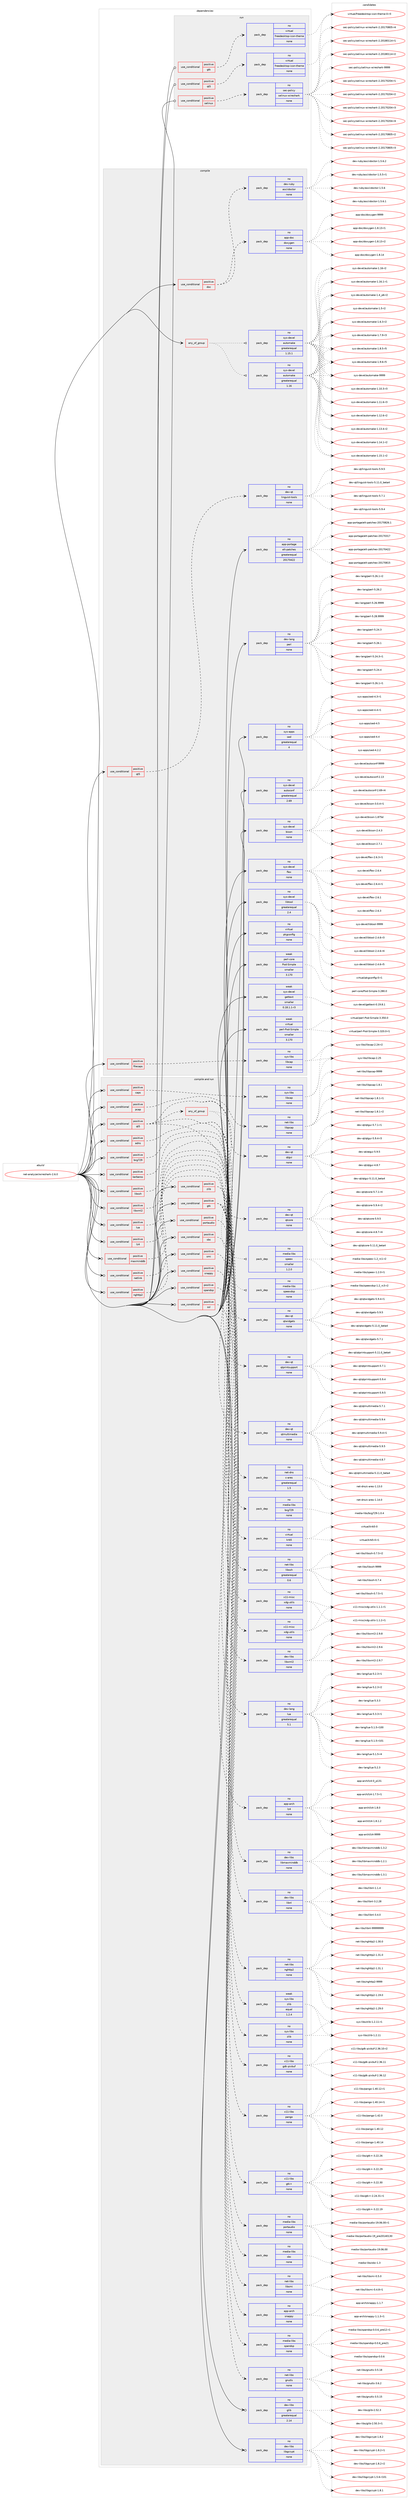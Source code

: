 digraph prolog {

# *************
# Graph options
# *************

newrank=true;
concentrate=true;
compound=true;
graph [rankdir=LR,fontname=Helvetica,fontsize=10,ranksep=1.5];#, ranksep=2.5, nodesep=0.2];
edge  [arrowhead=vee];
node  [fontname=Helvetica,fontsize=10];

# **********
# The ebuild
# **********

subgraph cluster_leftcol {
color=gray;
rank=same;
label=<<i>ebuild</i>>;
id [label="net-analyzer/wireshark-2.6.0", color=red, width=4, href="../net-analyzer/wireshark-2.6.0.svg"];
}

# ****************
# The dependencies
# ****************

subgraph cluster_midcol {
color=gray;
label=<<i>dependencies</i>>;
subgraph cluster_compile {
fillcolor="#eeeeee";
style=filled;
label=<<i>compile</i>>;
subgraph any5 {
dependency86 [label=<<TABLE BORDER="0" CELLBORDER="1" CELLSPACING="0" CELLPADDING="4"><TR><TD CELLPADDING="10">any_of_group</TD></TR></TABLE>>, shape=none, color=red];subgraph pack50 {
dependency87 [label=<<TABLE BORDER="0" CELLBORDER="1" CELLSPACING="0" CELLPADDING="4" WIDTH="220"><TR><TD ROWSPAN="6" CELLPADDING="30">pack_dep</TD></TR><TR><TD WIDTH="110">no</TD></TR><TR><TD>sys-devel</TD></TR><TR><TD>automake</TD></TR><TR><TD>greaterequal</TD></TR><TR><TD>1.16</TD></TR></TABLE>>, shape=none, color=blue];
}
dependency86:e -> dependency87:w [weight=20,style="dotted",arrowhead="oinv"];
subgraph pack51 {
dependency88 [label=<<TABLE BORDER="0" CELLBORDER="1" CELLSPACING="0" CELLPADDING="4" WIDTH="220"><TR><TD ROWSPAN="6" CELLPADDING="30">pack_dep</TD></TR><TR><TD WIDTH="110">no</TD></TR><TR><TD>sys-devel</TD></TR><TR><TD>automake</TD></TR><TR><TD>greaterequal</TD></TR><TR><TD>1.15.1</TD></TR></TABLE>>, shape=none, color=blue];
}
dependency86:e -> dependency88:w [weight=20,style="dotted",arrowhead="oinv"];
}
id:e -> dependency86:w [weight=20,style="solid",arrowhead="vee"];
subgraph cond33 {
dependency89 [label=<<TABLE BORDER="0" CELLBORDER="1" CELLSPACING="0" CELLPADDING="4"><TR><TD ROWSPAN="3" CELLPADDING="10">use_conditional</TD></TR><TR><TD>positive</TD></TR><TR><TD>doc</TD></TR></TABLE>>, shape=none, color=red];
subgraph pack52 {
dependency90 [label=<<TABLE BORDER="0" CELLBORDER="1" CELLSPACING="0" CELLPADDING="4" WIDTH="220"><TR><TD ROWSPAN="6" CELLPADDING="30">pack_dep</TD></TR><TR><TD WIDTH="110">no</TD></TR><TR><TD>app-doc</TD></TR><TR><TD>doxygen</TD></TR><TR><TD>none</TD></TR><TR><TD></TD></TR></TABLE>>, shape=none, color=blue];
}
dependency89:e -> dependency90:w [weight=20,style="dashed",arrowhead="vee"];
subgraph pack53 {
dependency91 [label=<<TABLE BORDER="0" CELLBORDER="1" CELLSPACING="0" CELLPADDING="4" WIDTH="220"><TR><TD ROWSPAN="6" CELLPADDING="30">pack_dep</TD></TR><TR><TD WIDTH="110">no</TD></TR><TR><TD>dev-ruby</TD></TR><TR><TD>asciidoctor</TD></TR><TR><TD>none</TD></TR><TR><TD></TD></TR></TABLE>>, shape=none, color=blue];
}
dependency89:e -> dependency91:w [weight=20,style="dashed",arrowhead="vee"];
}
id:e -> dependency89:w [weight=20,style="solid",arrowhead="vee"];
subgraph cond34 {
dependency92 [label=<<TABLE BORDER="0" CELLBORDER="1" CELLSPACING="0" CELLPADDING="4"><TR><TD ROWSPAN="3" CELLPADDING="10">use_conditional</TD></TR><TR><TD>positive</TD></TR><TR><TD>filecaps</TD></TR></TABLE>>, shape=none, color=red];
subgraph pack54 {
dependency93 [label=<<TABLE BORDER="0" CELLBORDER="1" CELLSPACING="0" CELLPADDING="4" WIDTH="220"><TR><TD ROWSPAN="6" CELLPADDING="30">pack_dep</TD></TR><TR><TD WIDTH="110">no</TD></TR><TR><TD>sys-libs</TD></TR><TR><TD>libcap</TD></TR><TR><TD>none</TD></TR><TR><TD></TD></TR></TABLE>>, shape=none, color=blue];
}
dependency92:e -> dependency93:w [weight=20,style="dashed",arrowhead="vee"];
}
id:e -> dependency92:w [weight=20,style="solid",arrowhead="vee"];
subgraph cond35 {
dependency94 [label=<<TABLE BORDER="0" CELLBORDER="1" CELLSPACING="0" CELLPADDING="4"><TR><TD ROWSPAN="3" CELLPADDING="10">use_conditional</TD></TR><TR><TD>positive</TD></TR><TR><TD>qt5</TD></TR></TABLE>>, shape=none, color=red];
subgraph pack55 {
dependency95 [label=<<TABLE BORDER="0" CELLBORDER="1" CELLSPACING="0" CELLPADDING="4" WIDTH="220"><TR><TD ROWSPAN="6" CELLPADDING="30">pack_dep</TD></TR><TR><TD WIDTH="110">no</TD></TR><TR><TD>dev-qt</TD></TR><TR><TD>linguist-tools</TD></TR><TR><TD>none</TD></TR><TR><TD></TD></TR></TABLE>>, shape=none, color=blue];
}
dependency94:e -> dependency95:w [weight=20,style="dashed",arrowhead="vee"];
}
id:e -> dependency94:w [weight=20,style="solid",arrowhead="vee"];
subgraph pack56 {
dependency96 [label=<<TABLE BORDER="0" CELLBORDER="1" CELLSPACING="0" CELLPADDING="4" WIDTH="220"><TR><TD ROWSPAN="6" CELLPADDING="30">pack_dep</TD></TR><TR><TD WIDTH="110">no</TD></TR><TR><TD>app-portage</TD></TR><TR><TD>elt-patches</TD></TR><TR><TD>greaterequal</TD></TR><TR><TD>20170422</TD></TR></TABLE>>, shape=none, color=blue];
}
id:e -> dependency96:w [weight=20,style="solid",arrowhead="vee"];
subgraph pack57 {
dependency97 [label=<<TABLE BORDER="0" CELLBORDER="1" CELLSPACING="0" CELLPADDING="4" WIDTH="220"><TR><TD ROWSPAN="6" CELLPADDING="30">pack_dep</TD></TR><TR><TD WIDTH="110">no</TD></TR><TR><TD>dev-lang</TD></TR><TR><TD>perl</TD></TR><TR><TD>none</TD></TR><TR><TD></TD></TR></TABLE>>, shape=none, color=blue];
}
id:e -> dependency97:w [weight=20,style="solid",arrowhead="vee"];
subgraph pack58 {
dependency98 [label=<<TABLE BORDER="0" CELLBORDER="1" CELLSPACING="0" CELLPADDING="4" WIDTH="220"><TR><TD ROWSPAN="6" CELLPADDING="30">pack_dep</TD></TR><TR><TD WIDTH="110">no</TD></TR><TR><TD>sys-apps</TD></TR><TR><TD>sed</TD></TR><TR><TD>greaterequal</TD></TR><TR><TD>4</TD></TR></TABLE>>, shape=none, color=blue];
}
id:e -> dependency98:w [weight=20,style="solid",arrowhead="vee"];
subgraph pack59 {
dependency99 [label=<<TABLE BORDER="0" CELLBORDER="1" CELLSPACING="0" CELLPADDING="4" WIDTH="220"><TR><TD ROWSPAN="6" CELLPADDING="30">pack_dep</TD></TR><TR><TD WIDTH="110">no</TD></TR><TR><TD>sys-devel</TD></TR><TR><TD>autoconf</TD></TR><TR><TD>greaterequal</TD></TR><TR><TD>2.69</TD></TR></TABLE>>, shape=none, color=blue];
}
id:e -> dependency99:w [weight=20,style="solid",arrowhead="vee"];
subgraph pack60 {
dependency100 [label=<<TABLE BORDER="0" CELLBORDER="1" CELLSPACING="0" CELLPADDING="4" WIDTH="220"><TR><TD ROWSPAN="6" CELLPADDING="30">pack_dep</TD></TR><TR><TD WIDTH="110">no</TD></TR><TR><TD>sys-devel</TD></TR><TR><TD>bison</TD></TR><TR><TD>none</TD></TR><TR><TD></TD></TR></TABLE>>, shape=none, color=blue];
}
id:e -> dependency100:w [weight=20,style="solid",arrowhead="vee"];
subgraph pack61 {
dependency101 [label=<<TABLE BORDER="0" CELLBORDER="1" CELLSPACING="0" CELLPADDING="4" WIDTH="220"><TR><TD ROWSPAN="6" CELLPADDING="30">pack_dep</TD></TR><TR><TD WIDTH="110">no</TD></TR><TR><TD>sys-devel</TD></TR><TR><TD>flex</TD></TR><TR><TD>none</TD></TR><TR><TD></TD></TR></TABLE>>, shape=none, color=blue];
}
id:e -> dependency101:w [weight=20,style="solid",arrowhead="vee"];
subgraph pack62 {
dependency102 [label=<<TABLE BORDER="0" CELLBORDER="1" CELLSPACING="0" CELLPADDING="4" WIDTH="220"><TR><TD ROWSPAN="6" CELLPADDING="30">pack_dep</TD></TR><TR><TD WIDTH="110">no</TD></TR><TR><TD>sys-devel</TD></TR><TR><TD>libtool</TD></TR><TR><TD>greaterequal</TD></TR><TR><TD>2.4</TD></TR></TABLE>>, shape=none, color=blue];
}
id:e -> dependency102:w [weight=20,style="solid",arrowhead="vee"];
subgraph pack63 {
dependency103 [label=<<TABLE BORDER="0" CELLBORDER="1" CELLSPACING="0" CELLPADDING="4" WIDTH="220"><TR><TD ROWSPAN="6" CELLPADDING="30">pack_dep</TD></TR><TR><TD WIDTH="110">no</TD></TR><TR><TD>virtual</TD></TR><TR><TD>pkgconfig</TD></TR><TR><TD>none</TD></TR><TR><TD></TD></TR></TABLE>>, shape=none, color=blue];
}
id:e -> dependency103:w [weight=20,style="solid",arrowhead="vee"];
subgraph pack64 {
dependency104 [label=<<TABLE BORDER="0" CELLBORDER="1" CELLSPACING="0" CELLPADDING="4" WIDTH="220"><TR><TD ROWSPAN="6" CELLPADDING="30">pack_dep</TD></TR><TR><TD WIDTH="110">weak</TD></TR><TR><TD>perl-core</TD></TR><TR><TD>Pod-Simple</TD></TR><TR><TD>smaller</TD></TR><TR><TD>3.170</TD></TR></TABLE>>, shape=none, color=blue];
}
id:e -> dependency104:w [weight=20,style="solid",arrowhead="vee"];
subgraph pack65 {
dependency105 [label=<<TABLE BORDER="0" CELLBORDER="1" CELLSPACING="0" CELLPADDING="4" WIDTH="220"><TR><TD ROWSPAN="6" CELLPADDING="30">pack_dep</TD></TR><TR><TD WIDTH="110">weak</TD></TR><TR><TD>sys-devel</TD></TR><TR><TD>gettext</TD></TR><TR><TD>smaller</TD></TR><TR><TD>0.18.1.1-r3</TD></TR></TABLE>>, shape=none, color=blue];
}
id:e -> dependency105:w [weight=20,style="solid",arrowhead="vee"];
subgraph pack66 {
dependency106 [label=<<TABLE BORDER="0" CELLBORDER="1" CELLSPACING="0" CELLPADDING="4" WIDTH="220"><TR><TD ROWSPAN="6" CELLPADDING="30">pack_dep</TD></TR><TR><TD WIDTH="110">weak</TD></TR><TR><TD>virtual</TD></TR><TR><TD>perl-Pod-Simple</TD></TR><TR><TD>smaller</TD></TR><TR><TD>3.170</TD></TR></TABLE>>, shape=none, color=blue];
}
id:e -> dependency106:w [weight=20,style="solid",arrowhead="vee"];
}
subgraph cluster_compileandrun {
fillcolor="#eeeeee";
style=filled;
label=<<i>compile and run</i>>;
subgraph cond36 {
dependency107 [label=<<TABLE BORDER="0" CELLBORDER="1" CELLSPACING="0" CELLPADDING="4"><TR><TD ROWSPAN="3" CELLPADDING="10">use_conditional</TD></TR><TR><TD>positive</TD></TR><TR><TD>adns</TD></TR></TABLE>>, shape=none, color=red];
subgraph pack67 {
dependency108 [label=<<TABLE BORDER="0" CELLBORDER="1" CELLSPACING="0" CELLPADDING="4" WIDTH="220"><TR><TD ROWSPAN="6" CELLPADDING="30">pack_dep</TD></TR><TR><TD WIDTH="110">no</TD></TR><TR><TD>net-dns</TD></TR><TR><TD>c-ares</TD></TR><TR><TD>greaterequal</TD></TR><TR><TD>1.5</TD></TR></TABLE>>, shape=none, color=blue];
}
dependency107:e -> dependency108:w [weight=20,style="dashed",arrowhead="vee"];
}
id:e -> dependency107:w [weight=20,style="solid",arrowhead="odotvee"];
subgraph cond37 {
dependency109 [label=<<TABLE BORDER="0" CELLBORDER="1" CELLSPACING="0" CELLPADDING="4"><TR><TD ROWSPAN="3" CELLPADDING="10">use_conditional</TD></TR><TR><TD>positive</TD></TR><TR><TD>bcg729</TD></TR></TABLE>>, shape=none, color=red];
subgraph pack68 {
dependency110 [label=<<TABLE BORDER="0" CELLBORDER="1" CELLSPACING="0" CELLPADDING="4" WIDTH="220"><TR><TD ROWSPAN="6" CELLPADDING="30">pack_dep</TD></TR><TR><TD WIDTH="110">no</TD></TR><TR><TD>media-libs</TD></TR><TR><TD>bcg729</TD></TR><TR><TD>none</TD></TR><TR><TD></TD></TR></TABLE>>, shape=none, color=blue];
}
dependency109:e -> dependency110:w [weight=20,style="dashed",arrowhead="vee"];
}
id:e -> dependency109:w [weight=20,style="solid",arrowhead="odotvee"];
subgraph cond38 {
dependency111 [label=<<TABLE BORDER="0" CELLBORDER="1" CELLSPACING="0" CELLPADDING="4"><TR><TD ROWSPAN="3" CELLPADDING="10">use_conditional</TD></TR><TR><TD>positive</TD></TR><TR><TD>caps</TD></TR></TABLE>>, shape=none, color=red];
subgraph pack69 {
dependency112 [label=<<TABLE BORDER="0" CELLBORDER="1" CELLSPACING="0" CELLPADDING="4" WIDTH="220"><TR><TD ROWSPAN="6" CELLPADDING="30">pack_dep</TD></TR><TR><TD WIDTH="110">no</TD></TR><TR><TD>sys-libs</TD></TR><TR><TD>libcap</TD></TR><TR><TD>none</TD></TR><TR><TD></TD></TR></TABLE>>, shape=none, color=blue];
}
dependency111:e -> dependency112:w [weight=20,style="dashed",arrowhead="vee"];
}
id:e -> dependency111:w [weight=20,style="solid",arrowhead="odotvee"];
subgraph cond39 {
dependency113 [label=<<TABLE BORDER="0" CELLBORDER="1" CELLSPACING="0" CELLPADDING="4"><TR><TD ROWSPAN="3" CELLPADDING="10">use_conditional</TD></TR><TR><TD>positive</TD></TR><TR><TD>gtk</TD></TR></TABLE>>, shape=none, color=red];
subgraph pack70 {
dependency114 [label=<<TABLE BORDER="0" CELLBORDER="1" CELLSPACING="0" CELLPADDING="4" WIDTH="220"><TR><TD ROWSPAN="6" CELLPADDING="30">pack_dep</TD></TR><TR><TD WIDTH="110">no</TD></TR><TR><TD>x11-libs</TD></TR><TR><TD>gdk-pixbuf</TD></TR><TR><TD>none</TD></TR><TR><TD></TD></TR></TABLE>>, shape=none, color=blue];
}
dependency113:e -> dependency114:w [weight=20,style="dashed",arrowhead="vee"];
subgraph pack71 {
dependency115 [label=<<TABLE BORDER="0" CELLBORDER="1" CELLSPACING="0" CELLPADDING="4" WIDTH="220"><TR><TD ROWSPAN="6" CELLPADDING="30">pack_dep</TD></TR><TR><TD WIDTH="110">no</TD></TR><TR><TD>x11-libs</TD></TR><TR><TD>gtk+</TD></TR><TR><TD>none</TD></TR><TR><TD></TD></TR></TABLE>>, shape=none, color=blue];
}
dependency113:e -> dependency115:w [weight=20,style="dashed",arrowhead="vee"];
subgraph pack72 {
dependency116 [label=<<TABLE BORDER="0" CELLBORDER="1" CELLSPACING="0" CELLPADDING="4" WIDTH="220"><TR><TD ROWSPAN="6" CELLPADDING="30">pack_dep</TD></TR><TR><TD WIDTH="110">no</TD></TR><TR><TD>x11-libs</TD></TR><TR><TD>pango</TD></TR><TR><TD>none</TD></TR><TR><TD></TD></TR></TABLE>>, shape=none, color=blue];
}
dependency113:e -> dependency116:w [weight=20,style="dashed",arrowhead="vee"];
subgraph pack73 {
dependency117 [label=<<TABLE BORDER="0" CELLBORDER="1" CELLSPACING="0" CELLPADDING="4" WIDTH="220"><TR><TD ROWSPAN="6" CELLPADDING="30">pack_dep</TD></TR><TR><TD WIDTH="110">no</TD></TR><TR><TD>x11-misc</TD></TR><TR><TD>xdg-utils</TD></TR><TR><TD>none</TD></TR><TR><TD></TD></TR></TABLE>>, shape=none, color=blue];
}
dependency113:e -> dependency117:w [weight=20,style="dashed",arrowhead="vee"];
}
id:e -> dependency113:w [weight=20,style="solid",arrowhead="odotvee"];
subgraph cond40 {
dependency118 [label=<<TABLE BORDER="0" CELLBORDER="1" CELLSPACING="0" CELLPADDING="4"><TR><TD ROWSPAN="3" CELLPADDING="10">use_conditional</TD></TR><TR><TD>positive</TD></TR><TR><TD>kerberos</TD></TR></TABLE>>, shape=none, color=red];
subgraph pack74 {
dependency119 [label=<<TABLE BORDER="0" CELLBORDER="1" CELLSPACING="0" CELLPADDING="4" WIDTH="220"><TR><TD ROWSPAN="6" CELLPADDING="30">pack_dep</TD></TR><TR><TD WIDTH="110">no</TD></TR><TR><TD>virtual</TD></TR><TR><TD>krb5</TD></TR><TR><TD>none</TD></TR><TR><TD></TD></TR></TABLE>>, shape=none, color=blue];
}
dependency118:e -> dependency119:w [weight=20,style="dashed",arrowhead="vee"];
}
id:e -> dependency118:w [weight=20,style="solid",arrowhead="odotvee"];
subgraph cond41 {
dependency120 [label=<<TABLE BORDER="0" CELLBORDER="1" CELLSPACING="0" CELLPADDING="4"><TR><TD ROWSPAN="3" CELLPADDING="10">use_conditional</TD></TR><TR><TD>positive</TD></TR><TR><TD>libssh</TD></TR></TABLE>>, shape=none, color=red];
subgraph pack75 {
dependency121 [label=<<TABLE BORDER="0" CELLBORDER="1" CELLSPACING="0" CELLPADDING="4" WIDTH="220"><TR><TD ROWSPAN="6" CELLPADDING="30">pack_dep</TD></TR><TR><TD WIDTH="110">no</TD></TR><TR><TD>net-libs</TD></TR><TR><TD>libssh</TD></TR><TR><TD>greaterequal</TD></TR><TR><TD>0.6</TD></TR></TABLE>>, shape=none, color=blue];
}
dependency120:e -> dependency121:w [weight=20,style="dashed",arrowhead="vee"];
}
id:e -> dependency120:w [weight=20,style="solid",arrowhead="odotvee"];
subgraph cond42 {
dependency122 [label=<<TABLE BORDER="0" CELLBORDER="1" CELLSPACING="0" CELLPADDING="4"><TR><TD ROWSPAN="3" CELLPADDING="10">use_conditional</TD></TR><TR><TD>positive</TD></TR><TR><TD>libxml2</TD></TR></TABLE>>, shape=none, color=red];
subgraph pack76 {
dependency123 [label=<<TABLE BORDER="0" CELLBORDER="1" CELLSPACING="0" CELLPADDING="4" WIDTH="220"><TR><TD ROWSPAN="6" CELLPADDING="30">pack_dep</TD></TR><TR><TD WIDTH="110">no</TD></TR><TR><TD>dev-libs</TD></TR><TR><TD>libxml2</TD></TR><TR><TD>none</TD></TR><TR><TD></TD></TR></TABLE>>, shape=none, color=blue];
}
dependency122:e -> dependency123:w [weight=20,style="dashed",arrowhead="vee"];
}
id:e -> dependency122:w [weight=20,style="solid",arrowhead="odotvee"];
subgraph cond43 {
dependency124 [label=<<TABLE BORDER="0" CELLBORDER="1" CELLSPACING="0" CELLPADDING="4"><TR><TD ROWSPAN="3" CELLPADDING="10">use_conditional</TD></TR><TR><TD>positive</TD></TR><TR><TD>lua</TD></TR></TABLE>>, shape=none, color=red];
subgraph pack77 {
dependency125 [label=<<TABLE BORDER="0" CELLBORDER="1" CELLSPACING="0" CELLPADDING="4" WIDTH="220"><TR><TD ROWSPAN="6" CELLPADDING="30">pack_dep</TD></TR><TR><TD WIDTH="110">no</TD></TR><TR><TD>dev-lang</TD></TR><TR><TD>lua</TD></TR><TR><TD>greaterequal</TD></TR><TR><TD>5.1</TD></TR></TABLE>>, shape=none, color=blue];
}
dependency124:e -> dependency125:w [weight=20,style="dashed",arrowhead="vee"];
}
id:e -> dependency124:w [weight=20,style="solid",arrowhead="odotvee"];
subgraph cond44 {
dependency126 [label=<<TABLE BORDER="0" CELLBORDER="1" CELLSPACING="0" CELLPADDING="4"><TR><TD ROWSPAN="3" CELLPADDING="10">use_conditional</TD></TR><TR><TD>positive</TD></TR><TR><TD>lz4</TD></TR></TABLE>>, shape=none, color=red];
subgraph pack78 {
dependency127 [label=<<TABLE BORDER="0" CELLBORDER="1" CELLSPACING="0" CELLPADDING="4" WIDTH="220"><TR><TD ROWSPAN="6" CELLPADDING="30">pack_dep</TD></TR><TR><TD WIDTH="110">no</TD></TR><TR><TD>app-arch</TD></TR><TR><TD>lz4</TD></TR><TR><TD>none</TD></TR><TR><TD></TD></TR></TABLE>>, shape=none, color=blue];
}
dependency126:e -> dependency127:w [weight=20,style="dashed",arrowhead="vee"];
}
id:e -> dependency126:w [weight=20,style="solid",arrowhead="odotvee"];
subgraph cond45 {
dependency128 [label=<<TABLE BORDER="0" CELLBORDER="1" CELLSPACING="0" CELLPADDING="4"><TR><TD ROWSPAN="3" CELLPADDING="10">use_conditional</TD></TR><TR><TD>positive</TD></TR><TR><TD>maxminddb</TD></TR></TABLE>>, shape=none, color=red];
subgraph pack79 {
dependency129 [label=<<TABLE BORDER="0" CELLBORDER="1" CELLSPACING="0" CELLPADDING="4" WIDTH="220"><TR><TD ROWSPAN="6" CELLPADDING="30">pack_dep</TD></TR><TR><TD WIDTH="110">no</TD></TR><TR><TD>dev-libs</TD></TR><TR><TD>libmaxminddb</TD></TR><TR><TD>none</TD></TR><TR><TD></TD></TR></TABLE>>, shape=none, color=blue];
}
dependency128:e -> dependency129:w [weight=20,style="dashed",arrowhead="vee"];
}
id:e -> dependency128:w [weight=20,style="solid",arrowhead="odotvee"];
subgraph cond46 {
dependency130 [label=<<TABLE BORDER="0" CELLBORDER="1" CELLSPACING="0" CELLPADDING="4"><TR><TD ROWSPAN="3" CELLPADDING="10">use_conditional</TD></TR><TR><TD>positive</TD></TR><TR><TD>netlink</TD></TR></TABLE>>, shape=none, color=red];
subgraph pack80 {
dependency131 [label=<<TABLE BORDER="0" CELLBORDER="1" CELLSPACING="0" CELLPADDING="4" WIDTH="220"><TR><TD ROWSPAN="6" CELLPADDING="30">pack_dep</TD></TR><TR><TD WIDTH="110">no</TD></TR><TR><TD>dev-libs</TD></TR><TR><TD>libnl</TD></TR><TR><TD>none</TD></TR><TR><TD></TD></TR></TABLE>>, shape=none, color=blue];
}
dependency130:e -> dependency131:w [weight=20,style="dashed",arrowhead="vee"];
}
id:e -> dependency130:w [weight=20,style="solid",arrowhead="odotvee"];
subgraph cond47 {
dependency132 [label=<<TABLE BORDER="0" CELLBORDER="1" CELLSPACING="0" CELLPADDING="4"><TR><TD ROWSPAN="3" CELLPADDING="10">use_conditional</TD></TR><TR><TD>positive</TD></TR><TR><TD>nghttp2</TD></TR></TABLE>>, shape=none, color=red];
subgraph pack81 {
dependency133 [label=<<TABLE BORDER="0" CELLBORDER="1" CELLSPACING="0" CELLPADDING="4" WIDTH="220"><TR><TD ROWSPAN="6" CELLPADDING="30">pack_dep</TD></TR><TR><TD WIDTH="110">no</TD></TR><TR><TD>net-libs</TD></TR><TR><TD>nghttp2</TD></TR><TR><TD>none</TD></TR><TR><TD></TD></TR></TABLE>>, shape=none, color=blue];
}
dependency132:e -> dependency133:w [weight=20,style="dashed",arrowhead="vee"];
}
id:e -> dependency132:w [weight=20,style="solid",arrowhead="odotvee"];
subgraph cond48 {
dependency134 [label=<<TABLE BORDER="0" CELLBORDER="1" CELLSPACING="0" CELLPADDING="4"><TR><TD ROWSPAN="3" CELLPADDING="10">use_conditional</TD></TR><TR><TD>positive</TD></TR><TR><TD>pcap</TD></TR></TABLE>>, shape=none, color=red];
subgraph pack82 {
dependency135 [label=<<TABLE BORDER="0" CELLBORDER="1" CELLSPACING="0" CELLPADDING="4" WIDTH="220"><TR><TD ROWSPAN="6" CELLPADDING="30">pack_dep</TD></TR><TR><TD WIDTH="110">no</TD></TR><TR><TD>net-libs</TD></TR><TR><TD>libpcap</TD></TR><TR><TD>none</TD></TR><TR><TD></TD></TR></TABLE>>, shape=none, color=blue];
}
dependency134:e -> dependency135:w [weight=20,style="dashed",arrowhead="vee"];
}
id:e -> dependency134:w [weight=20,style="solid",arrowhead="odotvee"];
subgraph cond49 {
dependency136 [label=<<TABLE BORDER="0" CELLBORDER="1" CELLSPACING="0" CELLPADDING="4"><TR><TD ROWSPAN="3" CELLPADDING="10">use_conditional</TD></TR><TR><TD>positive</TD></TR><TR><TD>portaudio</TD></TR></TABLE>>, shape=none, color=red];
subgraph pack83 {
dependency137 [label=<<TABLE BORDER="0" CELLBORDER="1" CELLSPACING="0" CELLPADDING="4" WIDTH="220"><TR><TD ROWSPAN="6" CELLPADDING="30">pack_dep</TD></TR><TR><TD WIDTH="110">no</TD></TR><TR><TD>media-libs</TD></TR><TR><TD>portaudio</TD></TR><TR><TD>none</TD></TR><TR><TD></TD></TR></TABLE>>, shape=none, color=blue];
}
dependency136:e -> dependency137:w [weight=20,style="dashed",arrowhead="vee"];
}
id:e -> dependency136:w [weight=20,style="solid",arrowhead="odotvee"];
subgraph cond50 {
dependency138 [label=<<TABLE BORDER="0" CELLBORDER="1" CELLSPACING="0" CELLPADDING="4"><TR><TD ROWSPAN="3" CELLPADDING="10">use_conditional</TD></TR><TR><TD>positive</TD></TR><TR><TD>qt5</TD></TR></TABLE>>, shape=none, color=red];
subgraph pack84 {
dependency139 [label=<<TABLE BORDER="0" CELLBORDER="1" CELLSPACING="0" CELLPADDING="4" WIDTH="220"><TR><TD ROWSPAN="6" CELLPADDING="30">pack_dep</TD></TR><TR><TD WIDTH="110">no</TD></TR><TR><TD>dev-qt</TD></TR><TR><TD>qtcore</TD></TR><TR><TD>none</TD></TR><TR><TD></TD></TR></TABLE>>, shape=none, color=blue];
}
dependency138:e -> dependency139:w [weight=20,style="dashed",arrowhead="vee"];
subgraph pack85 {
dependency140 [label=<<TABLE BORDER="0" CELLBORDER="1" CELLSPACING="0" CELLPADDING="4" WIDTH="220"><TR><TD ROWSPAN="6" CELLPADDING="30">pack_dep</TD></TR><TR><TD WIDTH="110">no</TD></TR><TR><TD>dev-qt</TD></TR><TR><TD>qtgui</TD></TR><TR><TD>none</TD></TR><TR><TD></TD></TR></TABLE>>, shape=none, color=blue];
}
dependency138:e -> dependency140:w [weight=20,style="dashed",arrowhead="vee"];
subgraph pack86 {
dependency141 [label=<<TABLE BORDER="0" CELLBORDER="1" CELLSPACING="0" CELLPADDING="4" WIDTH="220"><TR><TD ROWSPAN="6" CELLPADDING="30">pack_dep</TD></TR><TR><TD WIDTH="110">no</TD></TR><TR><TD>dev-qt</TD></TR><TR><TD>qtmultimedia</TD></TR><TR><TD>none</TD></TR><TR><TD></TD></TR></TABLE>>, shape=none, color=blue];
}
dependency138:e -> dependency141:w [weight=20,style="dashed",arrowhead="vee"];
subgraph pack87 {
dependency142 [label=<<TABLE BORDER="0" CELLBORDER="1" CELLSPACING="0" CELLPADDING="4" WIDTH="220"><TR><TD ROWSPAN="6" CELLPADDING="30">pack_dep</TD></TR><TR><TD WIDTH="110">no</TD></TR><TR><TD>dev-qt</TD></TR><TR><TD>qtprintsupport</TD></TR><TR><TD>none</TD></TR><TR><TD></TD></TR></TABLE>>, shape=none, color=blue];
}
dependency138:e -> dependency142:w [weight=20,style="dashed",arrowhead="vee"];
subgraph pack88 {
dependency143 [label=<<TABLE BORDER="0" CELLBORDER="1" CELLSPACING="0" CELLPADDING="4" WIDTH="220"><TR><TD ROWSPAN="6" CELLPADDING="30">pack_dep</TD></TR><TR><TD WIDTH="110">no</TD></TR><TR><TD>dev-qt</TD></TR><TR><TD>qtwidgets</TD></TR><TR><TD>none</TD></TR><TR><TD></TD></TR></TABLE>>, shape=none, color=blue];
}
dependency138:e -> dependency143:w [weight=20,style="dashed",arrowhead="vee"];
subgraph any6 {
dependency144 [label=<<TABLE BORDER="0" CELLBORDER="1" CELLSPACING="0" CELLPADDING="4"><TR><TD CELLPADDING="10">any_of_group</TD></TR></TABLE>>, shape=none, color=red];subgraph pack89 {
dependency145 [label=<<TABLE BORDER="0" CELLBORDER="1" CELLSPACING="0" CELLPADDING="4" WIDTH="220"><TR><TD ROWSPAN="6" CELLPADDING="30">pack_dep</TD></TR><TR><TD WIDTH="110">no</TD></TR><TR><TD>media-libs</TD></TR><TR><TD>speexdsp</TD></TR><TR><TD>none</TD></TR><TR><TD></TD></TR></TABLE>>, shape=none, color=blue];
}
dependency144:e -> dependency145:w [weight=20,style="dotted",arrowhead="oinv"];
subgraph pack90 {
dependency146 [label=<<TABLE BORDER="0" CELLBORDER="1" CELLSPACING="0" CELLPADDING="4" WIDTH="220"><TR><TD ROWSPAN="6" CELLPADDING="30">pack_dep</TD></TR><TR><TD WIDTH="110">no</TD></TR><TR><TD>media-libs</TD></TR><TR><TD>speex</TD></TR><TR><TD>smaller</TD></TR><TR><TD>1.2.0</TD></TR></TABLE>>, shape=none, color=blue];
}
dependency144:e -> dependency146:w [weight=20,style="dotted",arrowhead="oinv"];
}
dependency138:e -> dependency144:w [weight=20,style="dashed",arrowhead="vee"];
subgraph pack91 {
dependency147 [label=<<TABLE BORDER="0" CELLBORDER="1" CELLSPACING="0" CELLPADDING="4" WIDTH="220"><TR><TD ROWSPAN="6" CELLPADDING="30">pack_dep</TD></TR><TR><TD WIDTH="110">no</TD></TR><TR><TD>x11-misc</TD></TR><TR><TD>xdg-utils</TD></TR><TR><TD>none</TD></TR><TR><TD></TD></TR></TABLE>>, shape=none, color=blue];
}
dependency138:e -> dependency147:w [weight=20,style="dashed",arrowhead="vee"];
}
id:e -> dependency138:w [weight=20,style="solid",arrowhead="odotvee"];
subgraph cond51 {
dependency148 [label=<<TABLE BORDER="0" CELLBORDER="1" CELLSPACING="0" CELLPADDING="4"><TR><TD ROWSPAN="3" CELLPADDING="10">use_conditional</TD></TR><TR><TD>positive</TD></TR><TR><TD>sbc</TD></TR></TABLE>>, shape=none, color=red];
subgraph pack92 {
dependency149 [label=<<TABLE BORDER="0" CELLBORDER="1" CELLSPACING="0" CELLPADDING="4" WIDTH="220"><TR><TD ROWSPAN="6" CELLPADDING="30">pack_dep</TD></TR><TR><TD WIDTH="110">no</TD></TR><TR><TD>media-libs</TD></TR><TR><TD>sbc</TD></TR><TR><TD>none</TD></TR><TR><TD></TD></TR></TABLE>>, shape=none, color=blue];
}
dependency148:e -> dependency149:w [weight=20,style="dashed",arrowhead="vee"];
}
id:e -> dependency148:w [weight=20,style="solid",arrowhead="odotvee"];
subgraph cond52 {
dependency150 [label=<<TABLE BORDER="0" CELLBORDER="1" CELLSPACING="0" CELLPADDING="4"><TR><TD ROWSPAN="3" CELLPADDING="10">use_conditional</TD></TR><TR><TD>positive</TD></TR><TR><TD>smi</TD></TR></TABLE>>, shape=none, color=red];
subgraph pack93 {
dependency151 [label=<<TABLE BORDER="0" CELLBORDER="1" CELLSPACING="0" CELLPADDING="4" WIDTH="220"><TR><TD ROWSPAN="6" CELLPADDING="30">pack_dep</TD></TR><TR><TD WIDTH="110">no</TD></TR><TR><TD>net-libs</TD></TR><TR><TD>libsmi</TD></TR><TR><TD>none</TD></TR><TR><TD></TD></TR></TABLE>>, shape=none, color=blue];
}
dependency150:e -> dependency151:w [weight=20,style="dashed",arrowhead="vee"];
}
id:e -> dependency150:w [weight=20,style="solid",arrowhead="odotvee"];
subgraph cond53 {
dependency152 [label=<<TABLE BORDER="0" CELLBORDER="1" CELLSPACING="0" CELLPADDING="4"><TR><TD ROWSPAN="3" CELLPADDING="10">use_conditional</TD></TR><TR><TD>positive</TD></TR><TR><TD>snappy</TD></TR></TABLE>>, shape=none, color=red];
subgraph pack94 {
dependency153 [label=<<TABLE BORDER="0" CELLBORDER="1" CELLSPACING="0" CELLPADDING="4" WIDTH="220"><TR><TD ROWSPAN="6" CELLPADDING="30">pack_dep</TD></TR><TR><TD WIDTH="110">no</TD></TR><TR><TD>app-arch</TD></TR><TR><TD>snappy</TD></TR><TR><TD>none</TD></TR><TR><TD></TD></TR></TABLE>>, shape=none, color=blue];
}
dependency152:e -> dependency153:w [weight=20,style="dashed",arrowhead="vee"];
}
id:e -> dependency152:w [weight=20,style="solid",arrowhead="odotvee"];
subgraph cond54 {
dependency154 [label=<<TABLE BORDER="0" CELLBORDER="1" CELLSPACING="0" CELLPADDING="4"><TR><TD ROWSPAN="3" CELLPADDING="10">use_conditional</TD></TR><TR><TD>positive</TD></TR><TR><TD>spandsp</TD></TR></TABLE>>, shape=none, color=red];
subgraph pack95 {
dependency155 [label=<<TABLE BORDER="0" CELLBORDER="1" CELLSPACING="0" CELLPADDING="4" WIDTH="220"><TR><TD ROWSPAN="6" CELLPADDING="30">pack_dep</TD></TR><TR><TD WIDTH="110">no</TD></TR><TR><TD>media-libs</TD></TR><TR><TD>spandsp</TD></TR><TR><TD>none</TD></TR><TR><TD></TD></TR></TABLE>>, shape=none, color=blue];
}
dependency154:e -> dependency155:w [weight=20,style="dashed",arrowhead="vee"];
}
id:e -> dependency154:w [weight=20,style="solid",arrowhead="odotvee"];
subgraph cond55 {
dependency156 [label=<<TABLE BORDER="0" CELLBORDER="1" CELLSPACING="0" CELLPADDING="4"><TR><TD ROWSPAN="3" CELLPADDING="10">use_conditional</TD></TR><TR><TD>positive</TD></TR><TR><TD>ssl</TD></TR></TABLE>>, shape=none, color=red];
subgraph pack96 {
dependency157 [label=<<TABLE BORDER="0" CELLBORDER="1" CELLSPACING="0" CELLPADDING="4" WIDTH="220"><TR><TD ROWSPAN="6" CELLPADDING="30">pack_dep</TD></TR><TR><TD WIDTH="110">no</TD></TR><TR><TD>net-libs</TD></TR><TR><TD>gnutls</TD></TR><TR><TD>none</TD></TR><TR><TD></TD></TR></TABLE>>, shape=none, color=blue];
}
dependency156:e -> dependency157:w [weight=20,style="dashed",arrowhead="vee"];
}
id:e -> dependency156:w [weight=20,style="solid",arrowhead="odotvee"];
subgraph cond56 {
dependency158 [label=<<TABLE BORDER="0" CELLBORDER="1" CELLSPACING="0" CELLPADDING="4"><TR><TD ROWSPAN="3" CELLPADDING="10">use_conditional</TD></TR><TR><TD>positive</TD></TR><TR><TD>zlib</TD></TR></TABLE>>, shape=none, color=red];
subgraph pack97 {
dependency159 [label=<<TABLE BORDER="0" CELLBORDER="1" CELLSPACING="0" CELLPADDING="4" WIDTH="220"><TR><TD ROWSPAN="6" CELLPADDING="30">pack_dep</TD></TR><TR><TD WIDTH="110">no</TD></TR><TR><TD>sys-libs</TD></TR><TR><TD>zlib</TD></TR><TR><TD>none</TD></TR><TR><TD></TD></TR></TABLE>>, shape=none, color=blue];
}
dependency158:e -> dependency159:w [weight=20,style="dashed",arrowhead="vee"];
subgraph pack98 {
dependency160 [label=<<TABLE BORDER="0" CELLBORDER="1" CELLSPACING="0" CELLPADDING="4" WIDTH="220"><TR><TD ROWSPAN="6" CELLPADDING="30">pack_dep</TD></TR><TR><TD WIDTH="110">weak</TD></TR><TR><TD>sys-libs</TD></TR><TR><TD>zlib</TD></TR><TR><TD>equal</TD></TR><TR><TD>1.2.4</TD></TR></TABLE>>, shape=none, color=blue];
}
dependency158:e -> dependency160:w [weight=20,style="dashed",arrowhead="vee"];
}
id:e -> dependency158:w [weight=20,style="solid",arrowhead="odotvee"];
subgraph pack99 {
dependency161 [label=<<TABLE BORDER="0" CELLBORDER="1" CELLSPACING="0" CELLPADDING="4" WIDTH="220"><TR><TD ROWSPAN="6" CELLPADDING="30">pack_dep</TD></TR><TR><TD WIDTH="110">no</TD></TR><TR><TD>dev-libs</TD></TR><TR><TD>glib</TD></TR><TR><TD>greaterequal</TD></TR><TR><TD>2.14</TD></TR></TABLE>>, shape=none, color=blue];
}
id:e -> dependency161:w [weight=20,style="solid",arrowhead="odotvee"];
subgraph pack100 {
dependency162 [label=<<TABLE BORDER="0" CELLBORDER="1" CELLSPACING="0" CELLPADDING="4" WIDTH="220"><TR><TD ROWSPAN="6" CELLPADDING="30">pack_dep</TD></TR><TR><TD WIDTH="110">no</TD></TR><TR><TD>dev-libs</TD></TR><TR><TD>libgcrypt</TD></TR><TR><TD>none</TD></TR><TR><TD></TD></TR></TABLE>>, shape=none, color=blue];
}
id:e -> dependency162:w [weight=20,style="solid",arrowhead="odotvee"];
}
subgraph cluster_run {
fillcolor="#eeeeee";
style=filled;
label=<<i>run</i>>;
subgraph cond57 {
dependency163 [label=<<TABLE BORDER="0" CELLBORDER="1" CELLSPACING="0" CELLPADDING="4"><TR><TD ROWSPAN="3" CELLPADDING="10">use_conditional</TD></TR><TR><TD>positive</TD></TR><TR><TD>gtk</TD></TR></TABLE>>, shape=none, color=red];
subgraph pack101 {
dependency164 [label=<<TABLE BORDER="0" CELLBORDER="1" CELLSPACING="0" CELLPADDING="4" WIDTH="220"><TR><TD ROWSPAN="6" CELLPADDING="30">pack_dep</TD></TR><TR><TD WIDTH="110">no</TD></TR><TR><TD>virtual</TD></TR><TR><TD>freedesktop-icon-theme</TD></TR><TR><TD>none</TD></TR><TR><TD></TD></TR></TABLE>>, shape=none, color=blue];
}
dependency163:e -> dependency164:w [weight=20,style="dashed",arrowhead="vee"];
}
id:e -> dependency163:w [weight=20,style="solid",arrowhead="odot"];
subgraph cond58 {
dependency165 [label=<<TABLE BORDER="0" CELLBORDER="1" CELLSPACING="0" CELLPADDING="4"><TR><TD ROWSPAN="3" CELLPADDING="10">use_conditional</TD></TR><TR><TD>positive</TD></TR><TR><TD>qt5</TD></TR></TABLE>>, shape=none, color=red];
subgraph pack102 {
dependency166 [label=<<TABLE BORDER="0" CELLBORDER="1" CELLSPACING="0" CELLPADDING="4" WIDTH="220"><TR><TD ROWSPAN="6" CELLPADDING="30">pack_dep</TD></TR><TR><TD WIDTH="110">no</TD></TR><TR><TD>virtual</TD></TR><TR><TD>freedesktop-icon-theme</TD></TR><TR><TD>none</TD></TR><TR><TD></TD></TR></TABLE>>, shape=none, color=blue];
}
dependency165:e -> dependency166:w [weight=20,style="dashed",arrowhead="vee"];
}
id:e -> dependency165:w [weight=20,style="solid",arrowhead="odot"];
subgraph cond59 {
dependency167 [label=<<TABLE BORDER="0" CELLBORDER="1" CELLSPACING="0" CELLPADDING="4"><TR><TD ROWSPAN="3" CELLPADDING="10">use_conditional</TD></TR><TR><TD>positive</TD></TR><TR><TD>selinux</TD></TR></TABLE>>, shape=none, color=red];
subgraph pack103 {
dependency168 [label=<<TABLE BORDER="0" CELLBORDER="1" CELLSPACING="0" CELLPADDING="4" WIDTH="220"><TR><TD ROWSPAN="6" CELLPADDING="30">pack_dep</TD></TR><TR><TD WIDTH="110">no</TD></TR><TR><TD>sec-policy</TD></TR><TR><TD>selinux-wireshark</TD></TR><TR><TD>none</TD></TR><TR><TD></TD></TR></TABLE>>, shape=none, color=blue];
}
dependency167:e -> dependency168:w [weight=20,style="dashed",arrowhead="vee"];
}
id:e -> dependency167:w [weight=20,style="solid",arrowhead="odot"];
}
}

# **************
# The candidates
# **************

subgraph cluster_choices {
rank=same;
color=gray;
label=<<i>candidates</i>>;

subgraph choice50 {
color=black;
nodesep=1;
choice11512111545100101118101108479711711611110997107101454946494846514511451 [label="sys-devel/automake-1.10.3-r3", color=red, width=4,href="../sys-devel/automake-1.10.3-r3.svg"];
choice11512111545100101118101108479711711611110997107101454946494946544511451 [label="sys-devel/automake-1.11.6-r3", color=red, width=4,href="../sys-devel/automake-1.11.6-r3.svg"];
choice11512111545100101118101108479711711611110997107101454946495046544511450 [label="sys-devel/automake-1.12.6-r2", color=red, width=4,href="../sys-devel/automake-1.12.6-r2.svg"];
choice11512111545100101118101108479711711611110997107101454946495146524511450 [label="sys-devel/automake-1.13.4-r2", color=red, width=4,href="../sys-devel/automake-1.13.4-r2.svg"];
choice11512111545100101118101108479711711611110997107101454946495246494511450 [label="sys-devel/automake-1.14.1-r2", color=red, width=4,href="../sys-devel/automake-1.14.1-r2.svg"];
choice11512111545100101118101108479711711611110997107101454946495346494511450 [label="sys-devel/automake-1.15.1-r2", color=red, width=4,href="../sys-devel/automake-1.15.1-r2.svg"];
choice1151211154510010111810110847971171161111099710710145494649544511450 [label="sys-devel/automake-1.16-r2", color=red, width=4,href="../sys-devel/automake-1.16-r2.svg"];
choice11512111545100101118101108479711711611110997107101454946495446494511449 [label="sys-devel/automake-1.16.1-r1", color=red, width=4,href="../sys-devel/automake-1.16.1-r1.svg"];
choice115121115451001011181011084797117116111109971071014549465295112544511450 [label="sys-devel/automake-1.4_p6-r2", color=red, width=4,href="../sys-devel/automake-1.4_p6-r2.svg"];
choice11512111545100101118101108479711711611110997107101454946534511450 [label="sys-devel/automake-1.5-r2", color=red, width=4,href="../sys-devel/automake-1.5-r2.svg"];
choice115121115451001011181011084797117116111109971071014549465446514511450 [label="sys-devel/automake-1.6.3-r2", color=red, width=4,href="../sys-devel/automake-1.6.3-r2.svg"];
choice115121115451001011181011084797117116111109971071014549465546574511451 [label="sys-devel/automake-1.7.9-r3", color=red, width=4,href="../sys-devel/automake-1.7.9-r3.svg"];
choice115121115451001011181011084797117116111109971071014549465646534511453 [label="sys-devel/automake-1.8.5-r5", color=red, width=4,href="../sys-devel/automake-1.8.5-r5.svg"];
choice115121115451001011181011084797117116111109971071014549465746544511453 [label="sys-devel/automake-1.9.6-r5", color=red, width=4,href="../sys-devel/automake-1.9.6-r5.svg"];
choice115121115451001011181011084797117116111109971071014557575757 [label="sys-devel/automake-9999", color=red, width=4,href="../sys-devel/automake-9999.svg"];
dependency87:e -> choice11512111545100101118101108479711711611110997107101454946494846514511451:w [style=dotted,weight="100"];
dependency87:e -> choice11512111545100101118101108479711711611110997107101454946494946544511451:w [style=dotted,weight="100"];
dependency87:e -> choice11512111545100101118101108479711711611110997107101454946495046544511450:w [style=dotted,weight="100"];
dependency87:e -> choice11512111545100101118101108479711711611110997107101454946495146524511450:w [style=dotted,weight="100"];
dependency87:e -> choice11512111545100101118101108479711711611110997107101454946495246494511450:w [style=dotted,weight="100"];
dependency87:e -> choice11512111545100101118101108479711711611110997107101454946495346494511450:w [style=dotted,weight="100"];
dependency87:e -> choice1151211154510010111810110847971171161111099710710145494649544511450:w [style=dotted,weight="100"];
dependency87:e -> choice11512111545100101118101108479711711611110997107101454946495446494511449:w [style=dotted,weight="100"];
dependency87:e -> choice115121115451001011181011084797117116111109971071014549465295112544511450:w [style=dotted,weight="100"];
dependency87:e -> choice11512111545100101118101108479711711611110997107101454946534511450:w [style=dotted,weight="100"];
dependency87:e -> choice115121115451001011181011084797117116111109971071014549465446514511450:w [style=dotted,weight="100"];
dependency87:e -> choice115121115451001011181011084797117116111109971071014549465546574511451:w [style=dotted,weight="100"];
dependency87:e -> choice115121115451001011181011084797117116111109971071014549465646534511453:w [style=dotted,weight="100"];
dependency87:e -> choice115121115451001011181011084797117116111109971071014549465746544511453:w [style=dotted,weight="100"];
dependency87:e -> choice115121115451001011181011084797117116111109971071014557575757:w [style=dotted,weight="100"];
}
subgraph choice51 {
color=black;
nodesep=1;
choice11512111545100101118101108479711711611110997107101454946494846514511451 [label="sys-devel/automake-1.10.3-r3", color=red, width=4,href="../sys-devel/automake-1.10.3-r3.svg"];
choice11512111545100101118101108479711711611110997107101454946494946544511451 [label="sys-devel/automake-1.11.6-r3", color=red, width=4,href="../sys-devel/automake-1.11.6-r3.svg"];
choice11512111545100101118101108479711711611110997107101454946495046544511450 [label="sys-devel/automake-1.12.6-r2", color=red, width=4,href="../sys-devel/automake-1.12.6-r2.svg"];
choice11512111545100101118101108479711711611110997107101454946495146524511450 [label="sys-devel/automake-1.13.4-r2", color=red, width=4,href="../sys-devel/automake-1.13.4-r2.svg"];
choice11512111545100101118101108479711711611110997107101454946495246494511450 [label="sys-devel/automake-1.14.1-r2", color=red, width=4,href="../sys-devel/automake-1.14.1-r2.svg"];
choice11512111545100101118101108479711711611110997107101454946495346494511450 [label="sys-devel/automake-1.15.1-r2", color=red, width=4,href="../sys-devel/automake-1.15.1-r2.svg"];
choice1151211154510010111810110847971171161111099710710145494649544511450 [label="sys-devel/automake-1.16-r2", color=red, width=4,href="../sys-devel/automake-1.16-r2.svg"];
choice11512111545100101118101108479711711611110997107101454946495446494511449 [label="sys-devel/automake-1.16.1-r1", color=red, width=4,href="../sys-devel/automake-1.16.1-r1.svg"];
choice115121115451001011181011084797117116111109971071014549465295112544511450 [label="sys-devel/automake-1.4_p6-r2", color=red, width=4,href="../sys-devel/automake-1.4_p6-r2.svg"];
choice11512111545100101118101108479711711611110997107101454946534511450 [label="sys-devel/automake-1.5-r2", color=red, width=4,href="../sys-devel/automake-1.5-r2.svg"];
choice115121115451001011181011084797117116111109971071014549465446514511450 [label="sys-devel/automake-1.6.3-r2", color=red, width=4,href="../sys-devel/automake-1.6.3-r2.svg"];
choice115121115451001011181011084797117116111109971071014549465546574511451 [label="sys-devel/automake-1.7.9-r3", color=red, width=4,href="../sys-devel/automake-1.7.9-r3.svg"];
choice115121115451001011181011084797117116111109971071014549465646534511453 [label="sys-devel/automake-1.8.5-r5", color=red, width=4,href="../sys-devel/automake-1.8.5-r5.svg"];
choice115121115451001011181011084797117116111109971071014549465746544511453 [label="sys-devel/automake-1.9.6-r5", color=red, width=4,href="../sys-devel/automake-1.9.6-r5.svg"];
choice115121115451001011181011084797117116111109971071014557575757 [label="sys-devel/automake-9999", color=red, width=4,href="../sys-devel/automake-9999.svg"];
dependency88:e -> choice11512111545100101118101108479711711611110997107101454946494846514511451:w [style=dotted,weight="100"];
dependency88:e -> choice11512111545100101118101108479711711611110997107101454946494946544511451:w [style=dotted,weight="100"];
dependency88:e -> choice11512111545100101118101108479711711611110997107101454946495046544511450:w [style=dotted,weight="100"];
dependency88:e -> choice11512111545100101118101108479711711611110997107101454946495146524511450:w [style=dotted,weight="100"];
dependency88:e -> choice11512111545100101118101108479711711611110997107101454946495246494511450:w [style=dotted,weight="100"];
dependency88:e -> choice11512111545100101118101108479711711611110997107101454946495346494511450:w [style=dotted,weight="100"];
dependency88:e -> choice1151211154510010111810110847971171161111099710710145494649544511450:w [style=dotted,weight="100"];
dependency88:e -> choice11512111545100101118101108479711711611110997107101454946495446494511449:w [style=dotted,weight="100"];
dependency88:e -> choice115121115451001011181011084797117116111109971071014549465295112544511450:w [style=dotted,weight="100"];
dependency88:e -> choice11512111545100101118101108479711711611110997107101454946534511450:w [style=dotted,weight="100"];
dependency88:e -> choice115121115451001011181011084797117116111109971071014549465446514511450:w [style=dotted,weight="100"];
dependency88:e -> choice115121115451001011181011084797117116111109971071014549465546574511451:w [style=dotted,weight="100"];
dependency88:e -> choice115121115451001011181011084797117116111109971071014549465646534511453:w [style=dotted,weight="100"];
dependency88:e -> choice115121115451001011181011084797117116111109971071014549465746544511453:w [style=dotted,weight="100"];
dependency88:e -> choice115121115451001011181011084797117116111109971071014557575757:w [style=dotted,weight="100"];
}
subgraph choice52 {
color=black;
nodesep=1;
choice97112112451001119947100111120121103101110454946564649514511449 [label="app-doc/doxygen-1.8.13-r1", color=red, width=4,href="../app-doc/doxygen-1.8.13-r1.svg"];
choice97112112451001119947100111120121103101110454946564649514511450 [label="app-doc/doxygen-1.8.13-r2", color=red, width=4,href="../app-doc/doxygen-1.8.13-r2.svg"];
choice9711211245100111994710011112012110310111045494656464952 [label="app-doc/doxygen-1.8.14", color=red, width=4,href="../app-doc/doxygen-1.8.14.svg"];
choice971121124510011199471001111201211031011104557575757 [label="app-doc/doxygen-9999", color=red, width=4,href="../app-doc/doxygen-9999.svg"];
dependency90:e -> choice97112112451001119947100111120121103101110454946564649514511449:w [style=dotted,weight="100"];
dependency90:e -> choice97112112451001119947100111120121103101110454946564649514511450:w [style=dotted,weight="100"];
dependency90:e -> choice9711211245100111994710011112012110310111045494656464952:w [style=dotted,weight="100"];
dependency90:e -> choice971121124510011199471001111201211031011104557575757:w [style=dotted,weight="100"];
}
subgraph choice53 {
color=black;
nodesep=1;
choice1001011184511411798121479711599105105100111991161111144549465346534511449 [label="dev-ruby/asciidoctor-1.5.5-r1", color=red, width=4,href="../dev-ruby/asciidoctor-1.5.5-r1.svg"];
choice100101118451141179812147971159910510510011199116111114454946534654 [label="dev-ruby/asciidoctor-1.5.6", color=red, width=4,href="../dev-ruby/asciidoctor-1.5.6.svg"];
choice1001011184511411798121479711599105105100111991161111144549465346544649 [label="dev-ruby/asciidoctor-1.5.6.1", color=red, width=4,href="../dev-ruby/asciidoctor-1.5.6.1.svg"];
choice1001011184511411798121479711599105105100111991161111144549465346544650 [label="dev-ruby/asciidoctor-1.5.6.2", color=red, width=4,href="../dev-ruby/asciidoctor-1.5.6.2.svg"];
dependency91:e -> choice1001011184511411798121479711599105105100111991161111144549465346534511449:w [style=dotted,weight="100"];
dependency91:e -> choice100101118451141179812147971159910510510011199116111114454946534654:w [style=dotted,weight="100"];
dependency91:e -> choice1001011184511411798121479711599105105100111991161111144549465346544649:w [style=dotted,weight="100"];
dependency91:e -> choice1001011184511411798121479711599105105100111991161111144549465346544650:w [style=dotted,weight="100"];
}
subgraph choice54 {
color=black;
nodesep=1;
choice11512111545108105981154710810598999711245504650524511450 [label="sys-libs/libcap-2.24-r2", color=red, width=4,href="../sys-libs/libcap-2.24-r2.svg"];
choice1151211154510810598115471081059899971124550465053 [label="sys-libs/libcap-2.25", color=red, width=4,href="../sys-libs/libcap-2.25.svg"];
dependency93:e -> choice11512111545108105981154710810598999711245504650524511450:w [style=dotted,weight="100"];
dependency93:e -> choice1151211154510810598115471081059899971124550465053:w [style=dotted,weight="100"];
}
subgraph choice55 {
color=black;
nodesep=1;
choice1001011184511311647108105110103117105115116451161111111081154553464949464895981011169752 [label="dev-qt/linguist-tools-5.11.0_beta4", color=red, width=4,href="../dev-qt/linguist-tools-5.11.0_beta4.svg"];
choice100101118451131164710810511010311710511511645116111111108115455346554649 [label="dev-qt/linguist-tools-5.7.1", color=red, width=4,href="../dev-qt/linguist-tools-5.7.1.svg"];
choice100101118451131164710810511010311710511511645116111111108115455346574652 [label="dev-qt/linguist-tools-5.9.4", color=red, width=4,href="../dev-qt/linguist-tools-5.9.4.svg"];
choice100101118451131164710810511010311710511511645116111111108115455346574653 [label="dev-qt/linguist-tools-5.9.5", color=red, width=4,href="../dev-qt/linguist-tools-5.9.5.svg"];
dependency95:e -> choice1001011184511311647108105110103117105115116451161111111081154553464949464895981011169752:w [style=dotted,weight="100"];
dependency95:e -> choice100101118451131164710810511010311710511511645116111111108115455346554649:w [style=dotted,weight="100"];
dependency95:e -> choice100101118451131164710810511010311710511511645116111111108115455346574652:w [style=dotted,weight="100"];
dependency95:e -> choice100101118451131164710810511010311710511511645116111111108115455346574653:w [style=dotted,weight="100"];
}
subgraph choice56 {
color=black;
nodesep=1;
choice97112112451121111141169710310147101108116451129711699104101115455048495548514955 [label="app-portage/elt-patches-20170317", color=red, width=4,href="../app-portage/elt-patches-20170317.svg"];
choice97112112451121111141169710310147101108116451129711699104101115455048495548525050 [label="app-portage/elt-patches-20170422", color=red, width=4,href="../app-portage/elt-patches-20170422.svg"];
choice97112112451121111141169710310147101108116451129711699104101115455048495548564953 [label="app-portage/elt-patches-20170815", color=red, width=4,href="../app-portage/elt-patches-20170815.svg"];
choice971121124511211111411697103101471011081164511297116991041011154550484955485650544649 [label="app-portage/elt-patches-20170826.1", color=red, width=4,href="../app-portage/elt-patches-20170826.1.svg"];
dependency96:e -> choice97112112451121111141169710310147101108116451129711699104101115455048495548514955:w [style=dotted,weight="100"];
dependency96:e -> choice97112112451121111141169710310147101108116451129711699104101115455048495548525050:w [style=dotted,weight="100"];
dependency96:e -> choice97112112451121111141169710310147101108116451129711699104101115455048495548564953:w [style=dotted,weight="100"];
dependency96:e -> choice971121124511211111411697103101471011081164511297116991041011154550484955485650544649:w [style=dotted,weight="100"];
}
subgraph choice57 {
color=black;
nodesep=1;
choice10010111845108971101034711210111410845534650524651 [label="dev-lang/perl-5.24.3", color=red, width=4,href="../dev-lang/perl-5.24.3.svg"];
choice10010111845108971101034711210111410845534650544649 [label="dev-lang/perl-5.26.1", color=red, width=4,href="../dev-lang/perl-5.26.1.svg"];
choice100101118451089711010347112101114108455346505246514511449 [label="dev-lang/perl-5.24.3-r1", color=red, width=4,href="../dev-lang/perl-5.24.3-r1.svg"];
choice10010111845108971101034711210111410845534650524652 [label="dev-lang/perl-5.24.4", color=red, width=4,href="../dev-lang/perl-5.24.4.svg"];
choice100101118451089711010347112101114108455346505446494511449 [label="dev-lang/perl-5.26.1-r1", color=red, width=4,href="../dev-lang/perl-5.26.1-r1.svg"];
choice100101118451089711010347112101114108455346505446494511450 [label="dev-lang/perl-5.26.1-r2", color=red, width=4,href="../dev-lang/perl-5.26.1-r2.svg"];
choice10010111845108971101034711210111410845534650544650 [label="dev-lang/perl-5.26.2", color=red, width=4,href="../dev-lang/perl-5.26.2.svg"];
choice10010111845108971101034711210111410845534650544657575757 [label="dev-lang/perl-5.26.9999", color=red, width=4,href="../dev-lang/perl-5.26.9999.svg"];
choice10010111845108971101034711210111410845534650564657575757 [label="dev-lang/perl-5.28.9999", color=red, width=4,href="../dev-lang/perl-5.28.9999.svg"];
dependency97:e -> choice10010111845108971101034711210111410845534650524651:w [style=dotted,weight="100"];
dependency97:e -> choice10010111845108971101034711210111410845534650544649:w [style=dotted,weight="100"];
dependency97:e -> choice100101118451089711010347112101114108455346505246514511449:w [style=dotted,weight="100"];
dependency97:e -> choice10010111845108971101034711210111410845534650524652:w [style=dotted,weight="100"];
dependency97:e -> choice100101118451089711010347112101114108455346505446494511449:w [style=dotted,weight="100"];
dependency97:e -> choice100101118451089711010347112101114108455346505446494511450:w [style=dotted,weight="100"];
dependency97:e -> choice10010111845108971101034711210111410845534650544650:w [style=dotted,weight="100"];
dependency97:e -> choice10010111845108971101034711210111410845534650544657575757:w [style=dotted,weight="100"];
dependency97:e -> choice10010111845108971101034711210111410845534650564657575757:w [style=dotted,weight="100"];
}
subgraph choice58 {
color=black;
nodesep=1;
choice11512111545971121121154711510110045524652 [label="sys-apps/sed-4.4", color=red, width=4,href="../sys-apps/sed-4.4.svg"];
choice115121115459711211211547115101100455246504650 [label="sys-apps/sed-4.2.2", color=red, width=4,href="../sys-apps/sed-4.2.2.svg"];
choice115121115459711211211547115101100455246514511449 [label="sys-apps/sed-4.3-r1", color=red, width=4,href="../sys-apps/sed-4.3-r1.svg"];
choice115121115459711211211547115101100455246524511449 [label="sys-apps/sed-4.4-r1", color=red, width=4,href="../sys-apps/sed-4.4-r1.svg"];
choice11512111545971121121154711510110045524653 [label="sys-apps/sed-4.5", color=red, width=4,href="../sys-apps/sed-4.5.svg"];
dependency98:e -> choice11512111545971121121154711510110045524652:w [style=dotted,weight="100"];
dependency98:e -> choice115121115459711211211547115101100455246504650:w [style=dotted,weight="100"];
dependency98:e -> choice115121115459711211211547115101100455246514511449:w [style=dotted,weight="100"];
dependency98:e -> choice115121115459711211211547115101100455246524511449:w [style=dotted,weight="100"];
dependency98:e -> choice11512111545971121121154711510110045524653:w [style=dotted,weight="100"];
}
subgraph choice59 {
color=black;
nodesep=1;
choice115121115451001011181011084797117116111991111101024550464951 [label="sys-devel/autoconf-2.13", color=red, width=4,href="../sys-devel/autoconf-2.13.svg"];
choice1151211154510010111810110847971171161119911111010245504654574511452 [label="sys-devel/autoconf-2.69-r4", color=red, width=4,href="../sys-devel/autoconf-2.69-r4.svg"];
choice115121115451001011181011084797117116111991111101024557575757 [label="sys-devel/autoconf-9999", color=red, width=4,href="../sys-devel/autoconf-9999.svg"];
dependency99:e -> choice115121115451001011181011084797117116111991111101024550464951:w [style=dotted,weight="100"];
dependency99:e -> choice1151211154510010111810110847971171161119911111010245504654574511452:w [style=dotted,weight="100"];
dependency99:e -> choice115121115451001011181011084797117116111991111101024557575757:w [style=dotted,weight="100"];
}
subgraph choice60 {
color=black;
nodesep=1;
choice115121115451001011181011084798105115111110454946565553100 [label="sys-devel/bison-1.875d", color=red, width=4,href="../sys-devel/bison-1.875d.svg"];
choice115121115451001011181011084798105115111110455046524651 [label="sys-devel/bison-2.4.3", color=red, width=4,href="../sys-devel/bison-2.4.3.svg"];
choice115121115451001011181011084798105115111110455046554649 [label="sys-devel/bison-2.7.1", color=red, width=4,href="../sys-devel/bison-2.7.1.svg"];
choice1151211154510010111810110847981051151111104551464846524511449 [label="sys-devel/bison-3.0.4-r1", color=red, width=4,href="../sys-devel/bison-3.0.4-r1.svg"];
dependency100:e -> choice115121115451001011181011084798105115111110454946565553100:w [style=dotted,weight="100"];
dependency100:e -> choice115121115451001011181011084798105115111110455046524651:w [style=dotted,weight="100"];
dependency100:e -> choice115121115451001011181011084798105115111110455046554649:w [style=dotted,weight="100"];
dependency100:e -> choice1151211154510010111810110847981051151111104551464846524511449:w [style=dotted,weight="100"];
}
subgraph choice61 {
color=black;
nodesep=1;
choice1151211154510010111810110847102108101120455046544649 [label="sys-devel/flex-2.6.1", color=red, width=4,href="../sys-devel/flex-2.6.1.svg"];
choice1151211154510010111810110847102108101120455046544651 [label="sys-devel/flex-2.6.3", color=red, width=4,href="../sys-devel/flex-2.6.3.svg"];
choice11512111545100101118101108471021081011204550465446514511449 [label="sys-devel/flex-2.6.3-r1", color=red, width=4,href="../sys-devel/flex-2.6.3-r1.svg"];
choice1151211154510010111810110847102108101120455046544652 [label="sys-devel/flex-2.6.4", color=red, width=4,href="../sys-devel/flex-2.6.4.svg"];
choice11512111545100101118101108471021081011204550465446524511449 [label="sys-devel/flex-2.6.4-r1", color=red, width=4,href="../sys-devel/flex-2.6.4-r1.svg"];
dependency101:e -> choice1151211154510010111810110847102108101120455046544649:w [style=dotted,weight="100"];
dependency101:e -> choice1151211154510010111810110847102108101120455046544651:w [style=dotted,weight="100"];
dependency101:e -> choice11512111545100101118101108471021081011204550465446514511449:w [style=dotted,weight="100"];
dependency101:e -> choice1151211154510010111810110847102108101120455046544652:w [style=dotted,weight="100"];
dependency101:e -> choice11512111545100101118101108471021081011204550465446524511449:w [style=dotted,weight="100"];
}
subgraph choice62 {
color=black;
nodesep=1;
choice1151211154510010111810110847108105981161111111084550465246544511451 [label="sys-devel/libtool-2.4.6-r3", color=red, width=4,href="../sys-devel/libtool-2.4.6-r3.svg"];
choice1151211154510010111810110847108105981161111111084550465246544511452 [label="sys-devel/libtool-2.4.6-r4", color=red, width=4,href="../sys-devel/libtool-2.4.6-r4.svg"];
choice1151211154510010111810110847108105981161111111084550465246544511453 [label="sys-devel/libtool-2.4.6-r5", color=red, width=4,href="../sys-devel/libtool-2.4.6-r5.svg"];
choice1151211154510010111810110847108105981161111111084557575757 [label="sys-devel/libtool-9999", color=red, width=4,href="../sys-devel/libtool-9999.svg"];
dependency102:e -> choice1151211154510010111810110847108105981161111111084550465246544511451:w [style=dotted,weight="100"];
dependency102:e -> choice1151211154510010111810110847108105981161111111084550465246544511452:w [style=dotted,weight="100"];
dependency102:e -> choice1151211154510010111810110847108105981161111111084550465246544511453:w [style=dotted,weight="100"];
dependency102:e -> choice1151211154510010111810110847108105981161111111084557575757:w [style=dotted,weight="100"];
}
subgraph choice63 {
color=black;
nodesep=1;
choice11810511411611797108471121071039911111010210510345484511449 [label="virtual/pkgconfig-0-r1", color=red, width=4,href="../virtual/pkgconfig-0-r1.svg"];
dependency103:e -> choice11810511411611797108471121071039911111010210510345484511449:w [style=dotted,weight="100"];
}
subgraph choice64 {
color=black;
nodesep=1;
choice1121011141084599111114101478011110045831051091121081014551465056484648 [label="perl-core/Pod-Simple-3.280.0", color=red, width=4,href="../perl-core/Pod-Simple-3.280.0.svg"];
dependency104:e -> choice1121011141084599111114101478011110045831051091121081014551465056484648:w [style=dotted,weight="100"];
}
subgraph choice65 {
color=black;
nodesep=1;
choice1151211154510010111810110847103101116116101120116454846495746564649 [label="sys-devel/gettext-0.19.8.1", color=red, width=4,href="../sys-devel/gettext-0.19.8.1.svg"];
dependency105:e -> choice1151211154510010111810110847103101116116101120116454846495746564649:w [style=dotted,weight="100"];
}
subgraph choice66 {
color=black;
nodesep=1;
choice11810511411611797108471121011141084580111100458310510911210810145514651504846484511449 [label="virtual/perl-Pod-Simple-3.320.0-r1", color=red, width=4,href="../virtual/perl-Pod-Simple-3.320.0-r1.svg"];
choice1181051141161179710847112101114108458011110045831051091121081014551465153484648 [label="virtual/perl-Pod-Simple-3.350.0", color=red, width=4,href="../virtual/perl-Pod-Simple-3.350.0.svg"];
dependency106:e -> choice11810511411611797108471121011141084580111100458310510911210810145514651504846484511449:w [style=dotted,weight="100"];
dependency106:e -> choice1181051141161179710847112101114108458011110045831051091121081014551465153484648:w [style=dotted,weight="100"];
}
subgraph choice67 {
color=black;
nodesep=1;
choice110101116451001101154799459711410111545494649514648 [label="net-dns/c-ares-1.13.0", color=red, width=4,href="../net-dns/c-ares-1.13.0.svg"];
choice110101116451001101154799459711410111545494649524648 [label="net-dns/c-ares-1.14.0", color=red, width=4,href="../net-dns/c-ares-1.14.0.svg"];
dependency108:e -> choice110101116451001101154799459711410111545494649514648:w [style=dotted,weight="100"];
dependency108:e -> choice110101116451001101154799459711410111545494649524648:w [style=dotted,weight="100"];
}
subgraph choice68 {
color=black;
nodesep=1;
choice109101100105974510810598115479899103555057454946484652 [label="media-libs/bcg729-1.0.4", color=red, width=4,href="../media-libs/bcg729-1.0.4.svg"];
dependency110:e -> choice109101100105974510810598115479899103555057454946484652:w [style=dotted,weight="100"];
}
subgraph choice69 {
color=black;
nodesep=1;
choice11512111545108105981154710810598999711245504650524511450 [label="sys-libs/libcap-2.24-r2", color=red, width=4,href="../sys-libs/libcap-2.24-r2.svg"];
choice1151211154510810598115471081059899971124550465053 [label="sys-libs/libcap-2.25", color=red, width=4,href="../sys-libs/libcap-2.25.svg"];
dependency112:e -> choice11512111545108105981154710810598999711245504650524511450:w [style=dotted,weight="100"];
dependency112:e -> choice1151211154510810598115471081059899971124550465053:w [style=dotted,weight="100"];
}
subgraph choice70 {
color=black;
nodesep=1;
choice1204949451081059811547103100107451121051209811710245504651544649484511450 [label="x11-libs/gdk-pixbuf-2.36.10-r2", color=red, width=4,href="../x11-libs/gdk-pixbuf-2.36.10-r2.svg"];
choice120494945108105981154710310010745112105120981171024550465154464949 [label="x11-libs/gdk-pixbuf-2.36.11", color=red, width=4,href="../x11-libs/gdk-pixbuf-2.36.11.svg"];
choice120494945108105981154710310010745112105120981171024550465154464950 [label="x11-libs/gdk-pixbuf-2.36.12", color=red, width=4,href="../x11-libs/gdk-pixbuf-2.36.12.svg"];
dependency114:e -> choice1204949451081059811547103100107451121051209811710245504651544649484511450:w [style=dotted,weight="100"];
dependency114:e -> choice120494945108105981154710310010745112105120981171024550465154464949:w [style=dotted,weight="100"];
dependency114:e -> choice120494945108105981154710310010745112105120981171024550465154464950:w [style=dotted,weight="100"];
}
subgraph choice71 {
color=black;
nodesep=1;
choice12049494510810598115471031161074345504650524651494511449 [label="x11-libs/gtk+-2.24.31-r1", color=red, width=4,href="../x11-libs/gtk+-2.24.31-r1.svg"];
choice1204949451081059811547103116107434551465050464957 [label="x11-libs/gtk+-3.22.19", color=red, width=4,href="../x11-libs/gtk+-3.22.19.svg"];
choice1204949451081059811547103116107434551465050465054 [label="x11-libs/gtk+-3.22.26", color=red, width=4,href="../x11-libs/gtk+-3.22.26.svg"];
choice1204949451081059811547103116107434551465050465057 [label="x11-libs/gtk+-3.22.29", color=red, width=4,href="../x11-libs/gtk+-3.22.29.svg"];
choice1204949451081059811547103116107434551465050465148 [label="x11-libs/gtk+-3.22.30", color=red, width=4,href="../x11-libs/gtk+-3.22.30.svg"];
dependency115:e -> choice12049494510810598115471031161074345504650524651494511449:w [style=dotted,weight="100"];
dependency115:e -> choice1204949451081059811547103116107434551465050464957:w [style=dotted,weight="100"];
dependency115:e -> choice1204949451081059811547103116107434551465050465054:w [style=dotted,weight="100"];
dependency115:e -> choice1204949451081059811547103116107434551465050465057:w [style=dotted,weight="100"];
dependency115:e -> choice1204949451081059811547103116107434551465050465148:w [style=dotted,weight="100"];
}
subgraph choice72 {
color=black;
nodesep=1;
choice1204949451081059811547112971101031114549465248464950 [label="x11-libs/pango-1.40.12", color=red, width=4,href="../x11-libs/pango-1.40.12.svg"];
choice1204949451081059811547112971101031114549465248464952 [label="x11-libs/pango-1.40.14", color=red, width=4,href="../x11-libs/pango-1.40.14.svg"];
choice12049494510810598115471129711010311145494652484649504511449 [label="x11-libs/pango-1.40.12-r1", color=red, width=4,href="../x11-libs/pango-1.40.12-r1.svg"];
choice12049494510810598115471129711010311145494652484649524511449 [label="x11-libs/pango-1.40.14-r1", color=red, width=4,href="../x11-libs/pango-1.40.14-r1.svg"];
choice12049494510810598115471129711010311145494652504648 [label="x11-libs/pango-1.42.0", color=red, width=4,href="../x11-libs/pango-1.42.0.svg"];
dependency116:e -> choice1204949451081059811547112971101031114549465248464950:w [style=dotted,weight="100"];
dependency116:e -> choice1204949451081059811547112971101031114549465248464952:w [style=dotted,weight="100"];
dependency116:e -> choice12049494510810598115471129711010311145494652484649504511449:w [style=dotted,weight="100"];
dependency116:e -> choice12049494510810598115471129711010311145494652484649524511449:w [style=dotted,weight="100"];
dependency116:e -> choice12049494510810598115471129711010311145494652504648:w [style=dotted,weight="100"];
}
subgraph choice73 {
color=black;
nodesep=1;
choice1204949451091051159947120100103451171161051081154549464946494511449 [label="x11-misc/xdg-utils-1.1.1-r1", color=red, width=4,href="../x11-misc/xdg-utils-1.1.1-r1.svg"];
choice1204949451091051159947120100103451171161051081154549464946504511449 [label="x11-misc/xdg-utils-1.1.2-r1", color=red, width=4,href="../x11-misc/xdg-utils-1.1.2-r1.svg"];
dependency117:e -> choice1204949451091051159947120100103451171161051081154549464946494511449:w [style=dotted,weight="100"];
dependency117:e -> choice1204949451091051159947120100103451171161051081154549464946504511449:w [style=dotted,weight="100"];
}
subgraph choice74 {
color=black;
nodesep=1;
choice118105114116117971084710711498534548 [label="virtual/krb5-0", color=red, width=4,href="../virtual/krb5-0.svg"];
choice1181051141161179710847107114985345484511449 [label="virtual/krb5-0-r1", color=red, width=4,href="../virtual/krb5-0-r1.svg"];
dependency119:e -> choice118105114116117971084710711498534548:w [style=dotted,weight="100"];
dependency119:e -> choice1181051141161179710847107114985345484511449:w [style=dotted,weight="100"];
}
subgraph choice75 {
color=black;
nodesep=1;
choice11010111645108105981154710810598115115104454846554652 [label="net-libs/libssh-0.7.4", color=red, width=4,href="../net-libs/libssh-0.7.4.svg"];
choice110101116451081059811547108105981151151044548465546534511449 [label="net-libs/libssh-0.7.5-r1", color=red, width=4,href="../net-libs/libssh-0.7.5-r1.svg"];
choice110101116451081059811547108105981151151044548465546534511450 [label="net-libs/libssh-0.7.5-r2", color=red, width=4,href="../net-libs/libssh-0.7.5-r2.svg"];
choice110101116451081059811547108105981151151044557575757 [label="net-libs/libssh-9999", color=red, width=4,href="../net-libs/libssh-9999.svg"];
dependency121:e -> choice11010111645108105981154710810598115115104454846554652:w [style=dotted,weight="100"];
dependency121:e -> choice110101116451081059811547108105981151151044548465546534511449:w [style=dotted,weight="100"];
dependency121:e -> choice110101116451081059811547108105981151151044548465546534511450:w [style=dotted,weight="100"];
dependency121:e -> choice110101116451081059811547108105981151151044557575757:w [style=dotted,weight="100"];
}
subgraph choice76 {
color=black;
nodesep=1;
choice1001011184510810598115471081059812010910850455046574654 [label="dev-libs/libxml2-2.9.6", color=red, width=4,href="../dev-libs/libxml2-2.9.6.svg"];
choice1001011184510810598115471081059812010910850455046574655 [label="dev-libs/libxml2-2.9.7", color=red, width=4,href="../dev-libs/libxml2-2.9.7.svg"];
choice1001011184510810598115471081059812010910850455046574656 [label="dev-libs/libxml2-2.9.8", color=red, width=4,href="../dev-libs/libxml2-2.9.8.svg"];
dependency123:e -> choice1001011184510810598115471081059812010910850455046574654:w [style=dotted,weight="100"];
dependency123:e -> choice1001011184510810598115471081059812010910850455046574655:w [style=dotted,weight="100"];
dependency123:e -> choice1001011184510810598115471081059812010910850455046574656:w [style=dotted,weight="100"];
}
subgraph choice77 {
color=black;
nodesep=1;
choice1001011184510897110103471081179745534649465345114494848 [label="dev-lang/lua-5.1.5-r100", color=red, width=4,href="../dev-lang/lua-5.1.5-r100.svg"];
choice1001011184510897110103471081179745534649465345114494849 [label="dev-lang/lua-5.1.5-r101", color=red, width=4,href="../dev-lang/lua-5.1.5-r101.svg"];
choice100101118451089711010347108117974553464946534511452 [label="dev-lang/lua-5.1.5-r4", color=red, width=4,href="../dev-lang/lua-5.1.5-r4.svg"];
choice10010111845108971101034710811797455346504651 [label="dev-lang/lua-5.2.3", color=red, width=4,href="../dev-lang/lua-5.2.3.svg"];
choice100101118451089711010347108117974553465046514511449 [label="dev-lang/lua-5.2.3-r1", color=red, width=4,href="../dev-lang/lua-5.2.3-r1.svg"];
choice100101118451089711010347108117974553465046514511450 [label="dev-lang/lua-5.2.3-r2", color=red, width=4,href="../dev-lang/lua-5.2.3-r2.svg"];
choice10010111845108971101034710811797455346514651 [label="dev-lang/lua-5.3.3", color=red, width=4,href="../dev-lang/lua-5.3.3.svg"];
choice100101118451089711010347108117974553465146514511449 [label="dev-lang/lua-5.3.3-r1", color=red, width=4,href="../dev-lang/lua-5.3.3-r1.svg"];
dependency125:e -> choice1001011184510897110103471081179745534649465345114494848:w [style=dotted,weight="100"];
dependency125:e -> choice1001011184510897110103471081179745534649465345114494849:w [style=dotted,weight="100"];
dependency125:e -> choice100101118451089711010347108117974553464946534511452:w [style=dotted,weight="100"];
dependency125:e -> choice10010111845108971101034710811797455346504651:w [style=dotted,weight="100"];
dependency125:e -> choice100101118451089711010347108117974553465046514511449:w [style=dotted,weight="100"];
dependency125:e -> choice100101118451089711010347108117974553465046514511450:w [style=dotted,weight="100"];
dependency125:e -> choice10010111845108971101034710811797455346514651:w [style=dotted,weight="100"];
dependency125:e -> choice100101118451089711010347108117974553465146514511449:w [style=dotted,weight="100"];
}
subgraph choice78 {
color=black;
nodesep=1;
choice971121124597114991044710812252454895112495149 [label="app-arch/lz4-0_p131", color=red, width=4,href="../app-arch/lz4-0_p131.svg"];
choice9711211245971149910447108122524549465546534511449 [label="app-arch/lz4-1.7.5-r1", color=red, width=4,href="../app-arch/lz4-1.7.5-r1.svg"];
choice971121124597114991044710812252454946564648 [label="app-arch/lz4-1.8.0", color=red, width=4,href="../app-arch/lz4-1.8.0.svg"];
choice9711211245971149910447108122524549465646494650 [label="app-arch/lz4-1.8.1.2", color=red, width=4,href="../app-arch/lz4-1.8.1.2.svg"];
choice9711211245971149910447108122524557575757 [label="app-arch/lz4-9999", color=red, width=4,href="../app-arch/lz4-9999.svg"];
dependency127:e -> choice971121124597114991044710812252454895112495149:w [style=dotted,weight="100"];
dependency127:e -> choice9711211245971149910447108122524549465546534511449:w [style=dotted,weight="100"];
dependency127:e -> choice971121124597114991044710812252454946564648:w [style=dotted,weight="100"];
dependency127:e -> choice9711211245971149910447108122524549465646494650:w [style=dotted,weight="100"];
dependency127:e -> choice9711211245971149910447108122524557575757:w [style=dotted,weight="100"];
}
subgraph choice79 {
color=black;
nodesep=1;
choice100101118451081059811547108105981099712010910511010010098454946504649 [label="dev-libs/libmaxminddb-1.2.1", color=red, width=4,href="../dev-libs/libmaxminddb-1.2.1.svg"];
choice100101118451081059811547108105981099712010910511010010098454946514649 [label="dev-libs/libmaxminddb-1.3.1", color=red, width=4,href="../dev-libs/libmaxminddb-1.3.1.svg"];
choice100101118451081059811547108105981099712010910511010010098454946514650 [label="dev-libs/libmaxminddb-1.3.2", color=red, width=4,href="../dev-libs/libmaxminddb-1.3.2.svg"];
dependency129:e -> choice100101118451081059811547108105981099712010910511010010098454946504649:w [style=dotted,weight="100"];
dependency129:e -> choice100101118451081059811547108105981099712010910511010010098454946514649:w [style=dotted,weight="100"];
dependency129:e -> choice100101118451081059811547108105981099712010910511010010098454946514650:w [style=dotted,weight="100"];
}
subgraph choice80 {
color=black;
nodesep=1;
choice10010111845108105981154710810598110108454946494652 [label="dev-libs/libnl-1.1.4", color=red, width=4,href="../dev-libs/libnl-1.1.4.svg"];
choice1001011184510810598115471081059811010845514650465056 [label="dev-libs/libnl-3.2.28", color=red, width=4,href="../dev-libs/libnl-3.2.28.svg"];
choice10010111845108105981154710810598110108455146524648 [label="dev-libs/libnl-3.4.0", color=red, width=4,href="../dev-libs/libnl-3.4.0.svg"];
choice10010111845108105981154710810598110108455757575757575757 [label="dev-libs/libnl-99999999", color=red, width=4,href="../dev-libs/libnl-99999999.svg"];
dependency131:e -> choice10010111845108105981154710810598110108454946494652:w [style=dotted,weight="100"];
dependency131:e -> choice1001011184510810598115471081059811010845514650465056:w [style=dotted,weight="100"];
dependency131:e -> choice10010111845108105981154710810598110108455146524648:w [style=dotted,weight="100"];
dependency131:e -> choice10010111845108105981154710810598110108455757575757575757:w [style=dotted,weight="100"];
}
subgraph choice81 {
color=black;
nodesep=1;
choice1101011164510810598115471101031041161161125045494649574648 [label="net-libs/nghttp2-1.19.0", color=red, width=4,href="../net-libs/nghttp2-1.19.0.svg"];
choice1101011164510810598115471101031041161161125045494650574648 [label="net-libs/nghttp2-1.29.0", color=red, width=4,href="../net-libs/nghttp2-1.29.0.svg"];
choice1101011164510810598115471101031041161161125045494651484648 [label="net-libs/nghttp2-1.30.0", color=red, width=4,href="../net-libs/nghttp2-1.30.0.svg"];
choice1101011164510810598115471101031041161161125045494651494648 [label="net-libs/nghttp2-1.31.0", color=red, width=4,href="../net-libs/nghttp2-1.31.0.svg"];
choice1101011164510810598115471101031041161161125045494651494649 [label="net-libs/nghttp2-1.31.1", color=red, width=4,href="../net-libs/nghttp2-1.31.1.svg"];
choice110101116451081059811547110103104116116112504557575757 [label="net-libs/nghttp2-9999", color=red, width=4,href="../net-libs/nghttp2-9999.svg"];
dependency133:e -> choice1101011164510810598115471101031041161161125045494649574648:w [style=dotted,weight="100"];
dependency133:e -> choice1101011164510810598115471101031041161161125045494650574648:w [style=dotted,weight="100"];
dependency133:e -> choice1101011164510810598115471101031041161161125045494651484648:w [style=dotted,weight="100"];
dependency133:e -> choice1101011164510810598115471101031041161161125045494651494648:w [style=dotted,weight="100"];
dependency133:e -> choice1101011164510810598115471101031041161161125045494651494649:w [style=dotted,weight="100"];
dependency133:e -> choice110101116451081059811547110103104116116112504557575757:w [style=dotted,weight="100"];
}
subgraph choice82 {
color=black;
nodesep=1;
choice110101116451081059811547108105981129997112454946564649 [label="net-libs/libpcap-1.8.1", color=red, width=4,href="../net-libs/libpcap-1.8.1.svg"];
choice1101011164510810598115471081059811299971124549465646494511449 [label="net-libs/libpcap-1.8.1-r1", color=red, width=4,href="../net-libs/libpcap-1.8.1-r1.svg"];
choice1101011164510810598115471081059811299971124549465646494511450 [label="net-libs/libpcap-1.8.1-r2", color=red, width=4,href="../net-libs/libpcap-1.8.1-r2.svg"];
choice1101011164510810598115471081059811299971124557575757 [label="net-libs/libpcap-9999", color=red, width=4,href="../net-libs/libpcap-9999.svg"];
dependency135:e -> choice110101116451081059811547108105981129997112454946564649:w [style=dotted,weight="100"];
dependency135:e -> choice1101011164510810598115471081059811299971124549465646494511449:w [style=dotted,weight="100"];
dependency135:e -> choice1101011164510810598115471081059811299971124549465646494511450:w [style=dotted,weight="100"];
dependency135:e -> choice1101011164510810598115471081059811299971124557575757:w [style=dotted,weight="100"];
}
subgraph choice83 {
color=black;
nodesep=1;
choice1091011001059745108105981154711211111411697117100105111454957464854464848 [label="media-libs/portaudio-19.06.00", color=red, width=4,href="../media-libs/portaudio-19.06.00.svg"];
choice10910110010597451081059811547112111114116971171001051114549574648544648484511449 [label="media-libs/portaudio-19.06.00-r1", color=red, width=4,href="../media-libs/portaudio-19.06.00-r1.svg"];
choice1091011001059745108105981154711211111411697117100105111454957951121141015048495248495148 [label="media-libs/portaudio-19_pre20140130", color=red, width=4,href="../media-libs/portaudio-19_pre20140130.svg"];
dependency137:e -> choice1091011001059745108105981154711211111411697117100105111454957464854464848:w [style=dotted,weight="100"];
dependency137:e -> choice10910110010597451081059811547112111114116971171001051114549574648544648484511449:w [style=dotted,weight="100"];
dependency137:e -> choice1091011001059745108105981154711211111411697117100105111454957951121141015048495248495148:w [style=dotted,weight="100"];
}
subgraph choice84 {
color=black;
nodesep=1;
choice1001011184511311647113116991111141014552465646554511452 [label="dev-qt/qtcore-4.8.7-r4", color=red, width=4,href="../dev-qt/qtcore-4.8.7-r4.svg"];
choice1001011184511311647113116991111141014553464949464895981011169752 [label="dev-qt/qtcore-5.11.0_beta4", color=red, width=4,href="../dev-qt/qtcore-5.11.0_beta4.svg"];
choice1001011184511311647113116991111141014553465546494511452 [label="dev-qt/qtcore-5.7.1-r4", color=red, width=4,href="../dev-qt/qtcore-5.7.1-r4.svg"];
choice1001011184511311647113116991111141014553465746524511450 [label="dev-qt/qtcore-5.9.4-r2", color=red, width=4,href="../dev-qt/qtcore-5.9.4-r2.svg"];
choice100101118451131164711311699111114101455346574653 [label="dev-qt/qtcore-5.9.5", color=red, width=4,href="../dev-qt/qtcore-5.9.5.svg"];
dependency139:e -> choice1001011184511311647113116991111141014552465646554511452:w [style=dotted,weight="100"];
dependency139:e -> choice1001011184511311647113116991111141014553464949464895981011169752:w [style=dotted,weight="100"];
dependency139:e -> choice1001011184511311647113116991111141014553465546494511452:w [style=dotted,weight="100"];
dependency139:e -> choice1001011184511311647113116991111141014553465746524511450:w [style=dotted,weight="100"];
dependency139:e -> choice100101118451131164711311699111114101455346574653:w [style=dotted,weight="100"];
}
subgraph choice85 {
color=black;
nodesep=1;
choice1001011184511311647113116103117105455246564655 [label="dev-qt/qtgui-4.8.7", color=red, width=4,href="../dev-qt/qtgui-4.8.7.svg"];
choice10010111845113116471131161031171054553464949464895981011169752 [label="dev-qt/qtgui-5.11.0_beta4", color=red, width=4,href="../dev-qt/qtgui-5.11.0_beta4.svg"];
choice10010111845113116471131161031171054553465546494511449 [label="dev-qt/qtgui-5.7.1-r1", color=red, width=4,href="../dev-qt/qtgui-5.7.1-r1.svg"];
choice10010111845113116471131161031171054553465746524511451 [label="dev-qt/qtgui-5.9.4-r3", color=red, width=4,href="../dev-qt/qtgui-5.9.4-r3.svg"];
choice1001011184511311647113116103117105455346574653 [label="dev-qt/qtgui-5.9.5", color=red, width=4,href="../dev-qt/qtgui-5.9.5.svg"];
dependency140:e -> choice1001011184511311647113116103117105455246564655:w [style=dotted,weight="100"];
dependency140:e -> choice10010111845113116471131161031171054553464949464895981011169752:w [style=dotted,weight="100"];
dependency140:e -> choice10010111845113116471131161031171054553465546494511449:w [style=dotted,weight="100"];
dependency140:e -> choice10010111845113116471131161031171054553465746524511451:w [style=dotted,weight="100"];
dependency140:e -> choice1001011184511311647113116103117105455346574653:w [style=dotted,weight="100"];
}
subgraph choice86 {
color=black;
nodesep=1;
choice100101118451131164711311610911710811610510910110010597455246564655 [label="dev-qt/qtmultimedia-4.8.7", color=red, width=4,href="../dev-qt/qtmultimedia-4.8.7.svg"];
choice1001011184511311647113116109117108116105109101100105974553464949464895981011169752 [label="dev-qt/qtmultimedia-5.11.0_beta4", color=red, width=4,href="../dev-qt/qtmultimedia-5.11.0_beta4.svg"];
choice100101118451131164711311610911710811610510910110010597455346554649 [label="dev-qt/qtmultimedia-5.7.1", color=red, width=4,href="../dev-qt/qtmultimedia-5.7.1.svg"];
choice100101118451131164711311610911710811610510910110010597455346574652 [label="dev-qt/qtmultimedia-5.9.4", color=red, width=4,href="../dev-qt/qtmultimedia-5.9.4.svg"];
choice1001011184511311647113116109117108116105109101100105974553465746524511449 [label="dev-qt/qtmultimedia-5.9.4-r1", color=red, width=4,href="../dev-qt/qtmultimedia-5.9.4-r1.svg"];
choice100101118451131164711311610911710811610510910110010597455346574653 [label="dev-qt/qtmultimedia-5.9.5", color=red, width=4,href="../dev-qt/qtmultimedia-5.9.5.svg"];
dependency141:e -> choice100101118451131164711311610911710811610510910110010597455246564655:w [style=dotted,weight="100"];
dependency141:e -> choice1001011184511311647113116109117108116105109101100105974553464949464895981011169752:w [style=dotted,weight="100"];
dependency141:e -> choice100101118451131164711311610911710811610510910110010597455346554649:w [style=dotted,weight="100"];
dependency141:e -> choice100101118451131164711311610911710811610510910110010597455346574652:w [style=dotted,weight="100"];
dependency141:e -> choice1001011184511311647113116109117108116105109101100105974553465746524511449:w [style=dotted,weight="100"];
dependency141:e -> choice100101118451131164711311610911710811610510910110010597455346574653:w [style=dotted,weight="100"];
}
subgraph choice87 {
color=black;
nodesep=1;
choice10010111845113116471131161121141051101161151171121121111141164553464949464895981011169752 [label="dev-qt/qtprintsupport-5.11.0_beta4", color=red, width=4,href="../dev-qt/qtprintsupport-5.11.0_beta4.svg"];
choice1001011184511311647113116112114105110116115117112112111114116455346554649 [label="dev-qt/qtprintsupport-5.7.1", color=red, width=4,href="../dev-qt/qtprintsupport-5.7.1.svg"];
choice1001011184511311647113116112114105110116115117112112111114116455346574652 [label="dev-qt/qtprintsupport-5.9.4", color=red, width=4,href="../dev-qt/qtprintsupport-5.9.4.svg"];
choice1001011184511311647113116112114105110116115117112112111114116455346574653 [label="dev-qt/qtprintsupport-5.9.5", color=red, width=4,href="../dev-qt/qtprintsupport-5.9.5.svg"];
dependency142:e -> choice10010111845113116471131161121141051101161151171121121111141164553464949464895981011169752:w [style=dotted,weight="100"];
dependency142:e -> choice1001011184511311647113116112114105110116115117112112111114116455346554649:w [style=dotted,weight="100"];
dependency142:e -> choice1001011184511311647113116112114105110116115117112112111114116455346574652:w [style=dotted,weight="100"];
dependency142:e -> choice1001011184511311647113116112114105110116115117112112111114116455346574653:w [style=dotted,weight="100"];
}
subgraph choice88 {
color=black;
nodesep=1;
choice10010111845113116471131161191051001031011161154553464949464895981011169752 [label="dev-qt/qtwidgets-5.11.0_beta4", color=red, width=4,href="../dev-qt/qtwidgets-5.11.0_beta4.svg"];
choice1001011184511311647113116119105100103101116115455346554649 [label="dev-qt/qtwidgets-5.7.1", color=red, width=4,href="../dev-qt/qtwidgets-5.7.1.svg"];
choice10010111845113116471131161191051001031011161154553465746524511449 [label="dev-qt/qtwidgets-5.9.4-r1", color=red, width=4,href="../dev-qt/qtwidgets-5.9.4-r1.svg"];
choice1001011184511311647113116119105100103101116115455346574653 [label="dev-qt/qtwidgets-5.9.5", color=red, width=4,href="../dev-qt/qtwidgets-5.9.5.svg"];
dependency143:e -> choice10010111845113116471131161191051001031011161154553464949464895981011169752:w [style=dotted,weight="100"];
dependency143:e -> choice1001011184511311647113116119105100103101116115455346554649:w [style=dotted,weight="100"];
dependency143:e -> choice10010111845113116471131161191051001031011161154553465746524511449:w [style=dotted,weight="100"];
dependency143:e -> choice1001011184511311647113116119105100103101116115455346574653:w [style=dotted,weight="100"];
}
subgraph choice89 {
color=black;
nodesep=1;
choice10910110010597451081059811547115112101101120100115112454946509511499514511450 [label="media-libs/speexdsp-1.2_rc3-r2", color=red, width=4,href="../media-libs/speexdsp-1.2_rc3-r2.svg"];
dependency145:e -> choice10910110010597451081059811547115112101101120100115112454946509511499514511450:w [style=dotted,weight="100"];
}
subgraph choice90 {
color=black;
nodesep=1;
choice109101100105974510810598115471151121011011204549465046484511449 [label="media-libs/speex-1.2.0-r1", color=red, width=4,href="../media-libs/speex-1.2.0-r1.svg"];
choice10910110010597451081059811547115112101101120454946509511499494511450 [label="media-libs/speex-1.2_rc1-r2", color=red, width=4,href="../media-libs/speex-1.2_rc1-r2.svg"];
dependency146:e -> choice109101100105974510810598115471151121011011204549465046484511449:w [style=dotted,weight="100"];
dependency146:e -> choice10910110010597451081059811547115112101101120454946509511499494511450:w [style=dotted,weight="100"];
}
subgraph choice91 {
color=black;
nodesep=1;
choice1204949451091051159947120100103451171161051081154549464946494511449 [label="x11-misc/xdg-utils-1.1.1-r1", color=red, width=4,href="../x11-misc/xdg-utils-1.1.1-r1.svg"];
choice1204949451091051159947120100103451171161051081154549464946504511449 [label="x11-misc/xdg-utils-1.1.2-r1", color=red, width=4,href="../x11-misc/xdg-utils-1.1.2-r1.svg"];
dependency147:e -> choice1204949451091051159947120100103451171161051081154549464946494511449:w [style=dotted,weight="100"];
dependency147:e -> choice1204949451091051159947120100103451171161051081154549464946504511449:w [style=dotted,weight="100"];
}
subgraph choice92 {
color=black;
nodesep=1;
choice10910110010597451081059811547115989945494651 [label="media-libs/sbc-1.3", color=red, width=4,href="../media-libs/sbc-1.3.svg"];
dependency149:e -> choice10910110010597451081059811547115989945494651:w [style=dotted,weight="100"];
}
subgraph choice93 {
color=black;
nodesep=1;
choice110101116451081059811547108105981151091054548465246564511449 [label="net-libs/libsmi-0.4.8-r1", color=red, width=4,href="../net-libs/libsmi-0.4.8-r1.svg"];
choice11010111645108105981154710810598115109105454846534648 [label="net-libs/libsmi-0.5.0", color=red, width=4,href="../net-libs/libsmi-0.5.0.svg"];
dependency151:e -> choice110101116451081059811547108105981151091054548465246564511449:w [style=dotted,weight="100"];
dependency151:e -> choice11010111645108105981154710810598115109105454846534648:w [style=dotted,weight="100"];
}
subgraph choice94 {
color=black;
nodesep=1;
choice9711211245971149910447115110971121121214549464946514511449 [label="app-arch/snappy-1.1.3-r1", color=red, width=4,href="../app-arch/snappy-1.1.3-r1.svg"];
choice971121124597114991044711511097112112121454946494655 [label="app-arch/snappy-1.1.7", color=red, width=4,href="../app-arch/snappy-1.1.7.svg"];
dependency153:e -> choice9711211245971149910447115110971121121214549464946514511449:w [style=dotted,weight="100"];
dependency153:e -> choice971121124597114991044711511097112112121454946494655:w [style=dotted,weight="100"];
}
subgraph choice95 {
color=black;
nodesep=1;
choice1091011001059745108105981154711511297110100115112454846484654 [label="media-libs/spandsp-0.0.6", color=red, width=4,href="../media-libs/spandsp-0.0.6.svg"];
choice10910110010597451081059811547115112971101001151124548464846549511211410149504511449 [label="media-libs/spandsp-0.0.6_pre12-r1", color=red, width=4,href="../media-libs/spandsp-0.0.6_pre12-r1.svg"];
choice1091011001059745108105981154711511297110100115112454846484654951121141015049 [label="media-libs/spandsp-0.0.6_pre21", color=red, width=4,href="../media-libs/spandsp-0.0.6_pre21.svg"];
dependency155:e -> choice1091011001059745108105981154711511297110100115112454846484654:w [style=dotted,weight="100"];
dependency155:e -> choice10910110010597451081059811547115112971101001151124548464846549511211410149504511449:w [style=dotted,weight="100"];
dependency155:e -> choice1091011001059745108105981154711511297110100115112454846484654951121141015049:w [style=dotted,weight="100"];
}
subgraph choice96 {
color=black;
nodesep=1;
choice11010111645108105981154710311011711610811545514653464953 [label="net-libs/gnutls-3.5.15", color=red, width=4,href="../net-libs/gnutls-3.5.15.svg"];
choice11010111645108105981154710311011711610811545514653464956 [label="net-libs/gnutls-3.5.18", color=red, width=4,href="../net-libs/gnutls-3.5.18.svg"];
choice110101116451081059811547103110117116108115455146544650 [label="net-libs/gnutls-3.6.2", color=red, width=4,href="../net-libs/gnutls-3.6.2.svg"];
dependency157:e -> choice11010111645108105981154710311011711610811545514653464953:w [style=dotted,weight="100"];
dependency157:e -> choice11010111645108105981154710311011711610811545514653464956:w [style=dotted,weight="100"];
dependency157:e -> choice110101116451081059811547103110117116108115455146544650:w [style=dotted,weight="100"];
}
subgraph choice97 {
color=black;
nodesep=1;
choice1151211154510810598115471221081059845494650464949 [label="sys-libs/zlib-1.2.11", color=red, width=4,href="../sys-libs/zlib-1.2.11.svg"];
choice11512111545108105981154712210810598454946504649494511449 [label="sys-libs/zlib-1.2.11-r1", color=red, width=4,href="../sys-libs/zlib-1.2.11-r1.svg"];
dependency159:e -> choice1151211154510810598115471221081059845494650464949:w [style=dotted,weight="100"];
dependency159:e -> choice11512111545108105981154712210810598454946504649494511449:w [style=dotted,weight="100"];
}
subgraph choice98 {
color=black;
nodesep=1;
choice1151211154510810598115471221081059845494650464949 [label="sys-libs/zlib-1.2.11", color=red, width=4,href="../sys-libs/zlib-1.2.11.svg"];
choice11512111545108105981154712210810598454946504649494511449 [label="sys-libs/zlib-1.2.11-r1", color=red, width=4,href="../sys-libs/zlib-1.2.11-r1.svg"];
dependency160:e -> choice1151211154510810598115471221081059845494650464949:w [style=dotted,weight="100"];
dependency160:e -> choice11512111545108105981154712210810598454946504649494511449:w [style=dotted,weight="100"];
}
subgraph choice99 {
color=black;
nodesep=1;
choice10010111845108105981154710310810598455046534846514511449 [label="dev-libs/glib-2.50.3-r1", color=red, width=4,href="../dev-libs/glib-2.50.3-r1.svg"];
choice1001011184510810598115471031081059845504653504651 [label="dev-libs/glib-2.52.3", color=red, width=4,href="../dev-libs/glib-2.52.3.svg"];
dependency161:e -> choice10010111845108105981154710310810598455046534846514511449:w [style=dotted,weight="100"];
dependency161:e -> choice1001011184510810598115471031081059845504653504651:w [style=dotted,weight="100"];
}
subgraph choice100 {
color=black;
nodesep=1;
choice100101118451081059811547108105981039911412111211645494653465445114494849 [label="dev-libs/libgcrypt-1.5.6-r101", color=red, width=4,href="../dev-libs/libgcrypt-1.5.6-r101.svg"];
choice1001011184510810598115471081059810399114121112116454946564649 [label="dev-libs/libgcrypt-1.8.1", color=red, width=4,href="../dev-libs/libgcrypt-1.8.1.svg"];
choice1001011184510810598115471081059810399114121112116454946564650 [label="dev-libs/libgcrypt-1.8.2", color=red, width=4,href="../dev-libs/libgcrypt-1.8.2.svg"];
choice10010111845108105981154710810598103991141211121164549465646504511449 [label="dev-libs/libgcrypt-1.8.2-r1", color=red, width=4,href="../dev-libs/libgcrypt-1.8.2-r1.svg"];
choice10010111845108105981154710810598103991141211121164549465646504511450 [label="dev-libs/libgcrypt-1.8.2-r2", color=red, width=4,href="../dev-libs/libgcrypt-1.8.2-r2.svg"];
dependency162:e -> choice100101118451081059811547108105981039911412111211645494653465445114494849:w [style=dotted,weight="100"];
dependency162:e -> choice1001011184510810598115471081059810399114121112116454946564649:w [style=dotted,weight="100"];
dependency162:e -> choice1001011184510810598115471081059810399114121112116454946564650:w [style=dotted,weight="100"];
dependency162:e -> choice10010111845108105981154710810598103991141211121164549465646504511449:w [style=dotted,weight="100"];
dependency162:e -> choice10010111845108105981154710810598103991141211121164549465646504511450:w [style=dotted,weight="100"];
}
subgraph choice101 {
color=black;
nodesep=1;
choice118105114116117971084710211410110110010111510711611111245105991111104511610410110910145484511451 [label="virtual/freedesktop-icon-theme-0-r3", color=red, width=4,href="../virtual/freedesktop-icon-theme-0-r3.svg"];
dependency164:e -> choice118105114116117971084710211410110110010111510711611111245105991111104511610410110910145484511451:w [style=dotted,weight="100"];
}
subgraph choice102 {
color=black;
nodesep=1;
choice118105114116117971084710211410110110010111510711611111245105991111104511610410110910145484511451 [label="virtual/freedesktop-icon-theme-0-r3", color=red, width=4,href="../virtual/freedesktop-icon-theme-0-r3.svg"];
dependency166:e -> choice118105114116117971084710211410110110010111510711611111245105991111104511610410110910145484511451:w [style=dotted,weight="100"];
}
subgraph choice103 {
color=black;
nodesep=1;
choice11510199451121111081059912147115101108105110117120451191051141011151049711410745504650484955485048524511449 [label="sec-policy/selinux-wireshark-2.20170204-r1", color=red, width=4,href="../sec-policy/selinux-wireshark-2.20170204-r1.svg"];
choice11510199451121111081059912147115101108105110117120451191051141011151049711410745504650484955485048524511450 [label="sec-policy/selinux-wireshark-2.20170204-r2", color=red, width=4,href="../sec-policy/selinux-wireshark-2.20170204-r2.svg"];
choice11510199451121111081059912147115101108105110117120451191051141011151049711410745504650484955485048524511451 [label="sec-policy/selinux-wireshark-2.20170204-r3", color=red, width=4,href="../sec-policy/selinux-wireshark-2.20170204-r3.svg"];
choice11510199451121111081059912147115101108105110117120451191051141011151049711410745504650484955485048524511452 [label="sec-policy/selinux-wireshark-2.20170204-r4", color=red, width=4,href="../sec-policy/selinux-wireshark-2.20170204-r4.svg"];
choice11510199451121111081059912147115101108105110117120451191051141011151049711410745504650484955485648534511450 [label="sec-policy/selinux-wireshark-2.20170805-r2", color=red, width=4,href="../sec-policy/selinux-wireshark-2.20170805-r2.svg"];
choice11510199451121111081059912147115101108105110117120451191051141011151049711410745504650484955485648534511451 [label="sec-policy/selinux-wireshark-2.20170805-r3", color=red, width=4,href="../sec-policy/selinux-wireshark-2.20170805-r3.svg"];
choice11510199451121111081059912147115101108105110117120451191051141011151049711410745504650484955485648534511452 [label="sec-policy/selinux-wireshark-2.20170805-r4", color=red, width=4,href="../sec-policy/selinux-wireshark-2.20170805-r4.svg"];
choice11510199451121111081059912147115101108105110117120451191051141011151049711410745504650484956484949524511449 [label="sec-policy/selinux-wireshark-2.20180114-r1", color=red, width=4,href="../sec-policy/selinux-wireshark-2.20180114-r1.svg"];
choice11510199451121111081059912147115101108105110117120451191051141011151049711410745504650484956484949524511450 [label="sec-policy/selinux-wireshark-2.20180114-r2", color=red, width=4,href="../sec-policy/selinux-wireshark-2.20180114-r2.svg"];
choice1151019945112111108105991214711510110810511011712045119105114101115104971141074557575757 [label="sec-policy/selinux-wireshark-9999", color=red, width=4,href="../sec-policy/selinux-wireshark-9999.svg"];
dependency168:e -> choice11510199451121111081059912147115101108105110117120451191051141011151049711410745504650484955485048524511449:w [style=dotted,weight="100"];
dependency168:e -> choice11510199451121111081059912147115101108105110117120451191051141011151049711410745504650484955485048524511450:w [style=dotted,weight="100"];
dependency168:e -> choice11510199451121111081059912147115101108105110117120451191051141011151049711410745504650484955485048524511451:w [style=dotted,weight="100"];
dependency168:e -> choice11510199451121111081059912147115101108105110117120451191051141011151049711410745504650484955485048524511452:w [style=dotted,weight="100"];
dependency168:e -> choice11510199451121111081059912147115101108105110117120451191051141011151049711410745504650484955485648534511450:w [style=dotted,weight="100"];
dependency168:e -> choice11510199451121111081059912147115101108105110117120451191051141011151049711410745504650484955485648534511451:w [style=dotted,weight="100"];
dependency168:e -> choice11510199451121111081059912147115101108105110117120451191051141011151049711410745504650484955485648534511452:w [style=dotted,weight="100"];
dependency168:e -> choice11510199451121111081059912147115101108105110117120451191051141011151049711410745504650484956484949524511449:w [style=dotted,weight="100"];
dependency168:e -> choice11510199451121111081059912147115101108105110117120451191051141011151049711410745504650484956484949524511450:w [style=dotted,weight="100"];
dependency168:e -> choice1151019945112111108105991214711510110810511011712045119105114101115104971141074557575757:w [style=dotted,weight="100"];
}
}

}
